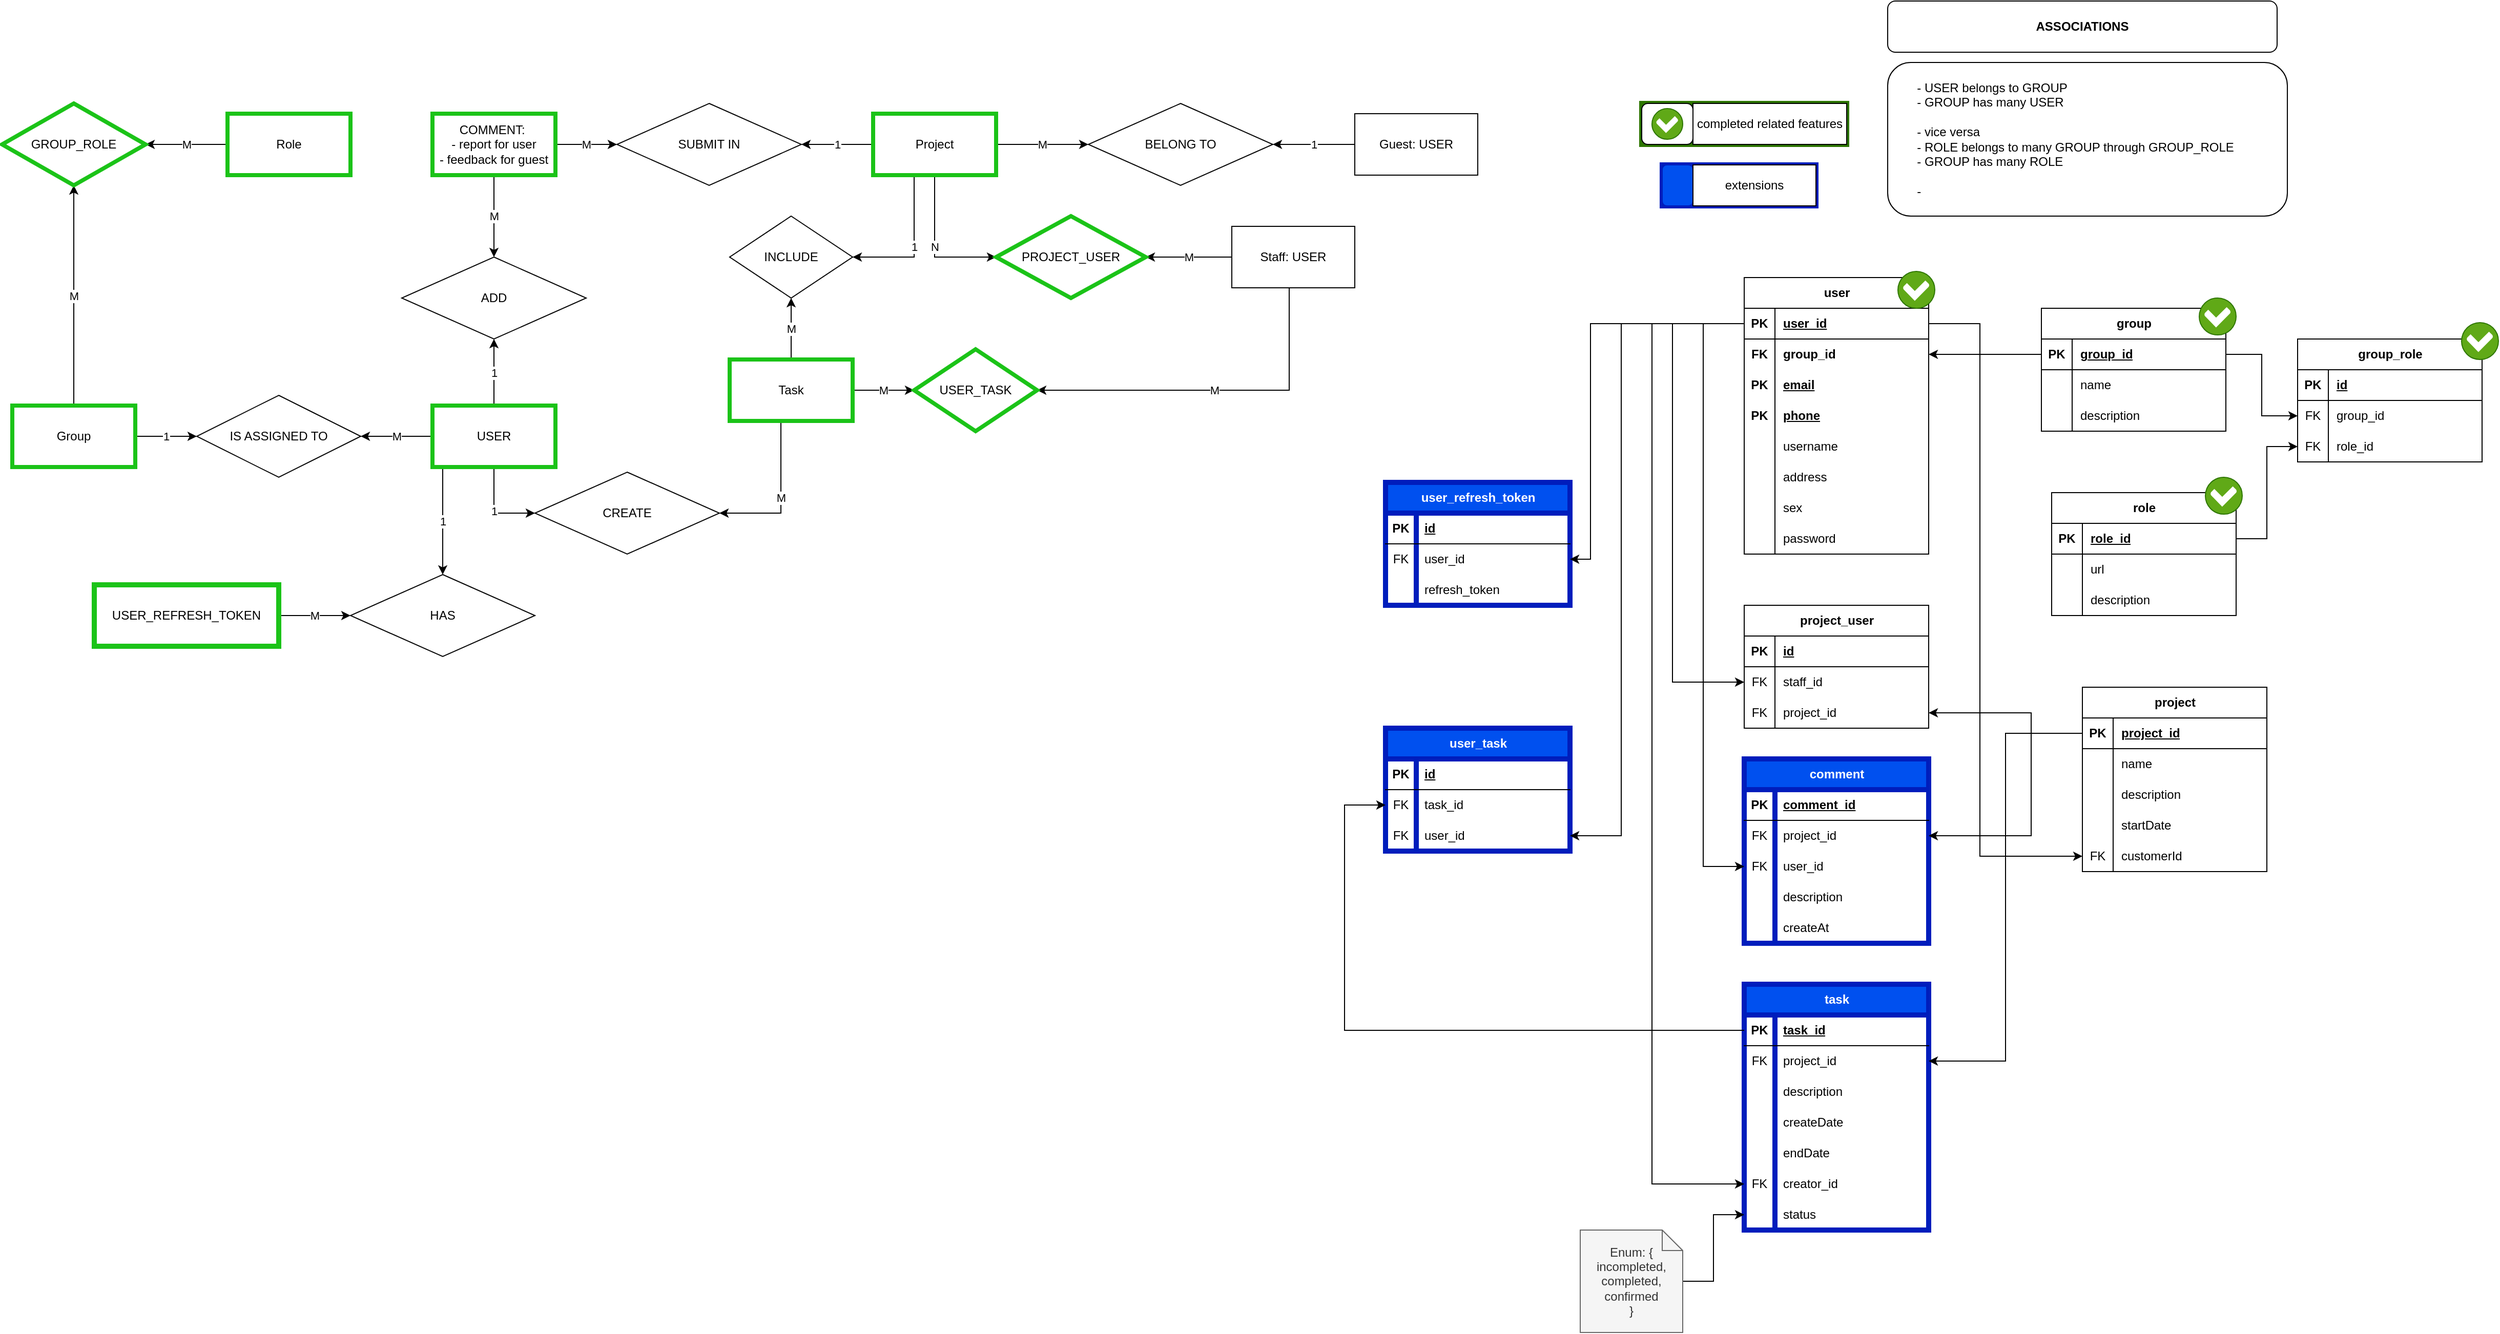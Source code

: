 <mxfile>
    <diagram name="DB Design" id="o-z-RSkSZKXLa6jni2hN">
        <mxGraphModel dx="1171" dy="311" grid="1" gridSize="10" guides="1" tooltips="1" connect="1" arrows="1" fold="1" page="1" pageScale="1" pageWidth="850" pageHeight="1100" math="0" shadow="0">
            <root>
                <mxCell id="0"/>
                <mxCell id="1" parent="0"/>
                <mxCell id="q6rVOc3wQ7dYiH_kfMjj-7" value="M" style="edgeStyle=orthogonalEdgeStyle;rounded=0;orthogonalLoop=1;jettySize=auto;html=1;" parent="1" source="q6rVOc3wQ7dYiH_kfMjj-1" target="q6rVOc3wQ7dYiH_kfMjj-5" edge="1">
                    <mxGeometry relative="1" as="geometry"/>
                </mxCell>
                <mxCell id="q6rVOc3wQ7dYiH_kfMjj-10" value="N" style="edgeStyle=orthogonalEdgeStyle;rounded=0;orthogonalLoop=1;jettySize=auto;html=1;" parent="1" source="q6rVOc3wQ7dYiH_kfMjj-1" target="q6rVOc3wQ7dYiH_kfMjj-8" edge="1">
                    <mxGeometry relative="1" as="geometry">
                        <Array as="points">
                            <mxPoint x="100" y="340"/>
                        </Array>
                    </mxGeometry>
                </mxCell>
                <mxCell id="q6rVOc3wQ7dYiH_kfMjj-142" value="1" style="edgeStyle=orthogonalEdgeStyle;rounded=0;orthogonalLoop=1;jettySize=auto;html=1;" parent="1" source="q6rVOc3wQ7dYiH_kfMjj-1" target="q6rVOc3wQ7dYiH_kfMjj-141" edge="1">
                    <mxGeometry relative="1" as="geometry">
                        <Array as="points">
                            <mxPoint y="230"/>
                            <mxPoint y="230"/>
                        </Array>
                    </mxGeometry>
                </mxCell>
                <mxCell id="q6rVOc3wQ7dYiH_kfMjj-166" value="1" style="edgeStyle=orthogonalEdgeStyle;rounded=0;orthogonalLoop=1;jettySize=auto;html=1;" parent="1" source="q6rVOc3wQ7dYiH_kfMjj-1" target="q6rVOc3wQ7dYiH_kfMjj-165" edge="1">
                    <mxGeometry relative="1" as="geometry">
                        <Array as="points">
                            <mxPoint x="80" y="340"/>
                            <mxPoint x="10" y="340"/>
                        </Array>
                    </mxGeometry>
                </mxCell>
                <mxCell id="q6rVOc3wQ7dYiH_kfMjj-1" value="Project" style="rounded=0;whiteSpace=wrap;html=1;gradientColor=default;fillColor=none;strokeColor=#1bc318;strokeWidth=4;" parent="1" vertex="1">
                    <mxGeometry x="40" y="200" width="120" height="60" as="geometry"/>
                </mxCell>
                <mxCell id="q6rVOc3wQ7dYiH_kfMjj-9" value="M" style="edgeStyle=orthogonalEdgeStyle;rounded=0;orthogonalLoop=1;jettySize=auto;html=1;" parent="1" source="q6rVOc3wQ7dYiH_kfMjj-2" target="q6rVOc3wQ7dYiH_kfMjj-8" edge="1">
                    <mxGeometry relative="1" as="geometry"/>
                </mxCell>
                <mxCell id="q6rVOc3wQ7dYiH_kfMjj-169" value="M" style="edgeStyle=orthogonalEdgeStyle;rounded=0;orthogonalLoop=1;jettySize=auto;html=1;" parent="1" source="q6rVOc3wQ7dYiH_kfMjj-2" target="q6rVOc3wQ7dYiH_kfMjj-168" edge="1">
                    <mxGeometry relative="1" as="geometry">
                        <Array as="points">
                            <mxPoint x="446" y="470"/>
                        </Array>
                    </mxGeometry>
                </mxCell>
                <mxCell id="q6rVOc3wQ7dYiH_kfMjj-2" value="Staff: USER" style="rounded=0;whiteSpace=wrap;html=1;" parent="1" vertex="1">
                    <mxGeometry x="390" y="310" width="120" height="60" as="geometry"/>
                </mxCell>
                <mxCell id="q6rVOc3wQ7dYiH_kfMjj-6" value="1" style="edgeStyle=orthogonalEdgeStyle;rounded=0;orthogonalLoop=1;jettySize=auto;html=1;" parent="1" source="q6rVOc3wQ7dYiH_kfMjj-3" target="q6rVOc3wQ7dYiH_kfMjj-5" edge="1">
                    <mxGeometry relative="1" as="geometry"/>
                </mxCell>
                <mxCell id="q6rVOc3wQ7dYiH_kfMjj-3" value="Guest: USER" style="rounded=0;whiteSpace=wrap;html=1;" parent="1" vertex="1">
                    <mxGeometry x="510" y="200" width="120" height="60" as="geometry"/>
                </mxCell>
                <mxCell id="q6rVOc3wQ7dYiH_kfMjj-143" value="M" style="edgeStyle=orthogonalEdgeStyle;rounded=0;orthogonalLoop=1;jettySize=auto;html=1;" parent="1" source="q6rVOc3wQ7dYiH_kfMjj-4" target="q6rVOc3wQ7dYiH_kfMjj-141" edge="1">
                    <mxGeometry relative="1" as="geometry"/>
                </mxCell>
                <mxCell id="q6rVOc3wQ7dYiH_kfMjj-173" value="M" style="edgeStyle=orthogonalEdgeStyle;rounded=0;orthogonalLoop=1;jettySize=auto;html=1;" parent="1" source="q6rVOc3wQ7dYiH_kfMjj-4" target="q6rVOc3wQ7dYiH_kfMjj-172" edge="1">
                    <mxGeometry relative="1" as="geometry"/>
                </mxCell>
                <mxCell id="q6rVOc3wQ7dYiH_kfMjj-4" value="COMMENT:&amp;nbsp;&lt;br&gt;- report for user&lt;br&gt;- feedback for guest" style="rounded=0;whiteSpace=wrap;html=1;gradientColor=default;fillColor=none;strokeColor=#1bc318;strokeWidth=4;" parent="1" vertex="1">
                    <mxGeometry x="-390" y="200" width="120" height="60" as="geometry"/>
                </mxCell>
                <mxCell id="q6rVOc3wQ7dYiH_kfMjj-5" value="BELONG TO" style="rhombus;whiteSpace=wrap;html=1;" parent="1" vertex="1">
                    <mxGeometry x="250" y="190" width="180" height="80" as="geometry"/>
                </mxCell>
                <mxCell id="q6rVOc3wQ7dYiH_kfMjj-8" value="PROJECT_USER" style="rhombus;whiteSpace=wrap;html=1;gradientColor=default;fillColor=none;strokeColor=#1bc318;strokeWidth=4;" parent="1" vertex="1">
                    <mxGeometry x="160" y="300" width="146" height="80" as="geometry"/>
                </mxCell>
                <mxCell id="q6rVOc3wQ7dYiH_kfMjj-16" value="user" style="shape=table;startSize=30;container=1;collapsible=1;childLayout=tableLayout;fixedRows=1;rowLines=0;fontStyle=1;align=center;resizeLast=1;html=1;" parent="1" vertex="1">
                    <mxGeometry x="890" y="360" width="180" height="270" as="geometry"/>
                </mxCell>
                <mxCell id="q6rVOc3wQ7dYiH_kfMjj-17" value="" style="shape=tableRow;horizontal=0;startSize=0;swimlaneHead=0;swimlaneBody=0;fillColor=none;collapsible=0;dropTarget=0;points=[[0,0.5],[1,0.5]];portConstraint=eastwest;top=0;left=0;right=0;bottom=1;" parent="q6rVOc3wQ7dYiH_kfMjj-16" vertex="1">
                    <mxGeometry y="30" width="180" height="30" as="geometry"/>
                </mxCell>
                <mxCell id="q6rVOc3wQ7dYiH_kfMjj-18" value="PK" style="shape=partialRectangle;connectable=0;fillColor=none;top=0;left=0;bottom=0;right=0;fontStyle=1;overflow=hidden;whiteSpace=wrap;html=1;" parent="q6rVOc3wQ7dYiH_kfMjj-17" vertex="1">
                    <mxGeometry width="30" height="30" as="geometry">
                        <mxRectangle width="30" height="30" as="alternateBounds"/>
                    </mxGeometry>
                </mxCell>
                <mxCell id="q6rVOc3wQ7dYiH_kfMjj-19" value="user_id" style="shape=partialRectangle;connectable=0;fillColor=none;top=0;left=0;bottom=0;right=0;align=left;spacingLeft=6;fontStyle=5;overflow=hidden;whiteSpace=wrap;html=1;" parent="q6rVOc3wQ7dYiH_kfMjj-17" vertex="1">
                    <mxGeometry x="30" width="150" height="30" as="geometry">
                        <mxRectangle width="150" height="30" as="alternateBounds"/>
                    </mxGeometry>
                </mxCell>
                <mxCell id="q6rVOc3wQ7dYiH_kfMjj-48" value="" style="shape=tableRow;horizontal=0;startSize=0;swimlaneHead=0;swimlaneBody=0;fillColor=none;collapsible=0;dropTarget=0;points=[[0,0.5],[1,0.5]];portConstraint=eastwest;top=0;left=0;right=0;bottom=0;" parent="q6rVOc3wQ7dYiH_kfMjj-16" vertex="1">
                    <mxGeometry y="60" width="180" height="30" as="geometry"/>
                </mxCell>
                <mxCell id="q6rVOc3wQ7dYiH_kfMjj-49" value="&lt;b&gt;FK&lt;/b&gt;" style="shape=partialRectangle;connectable=0;fillColor=none;top=0;left=0;bottom=0;right=0;editable=1;overflow=hidden;whiteSpace=wrap;html=1;" parent="q6rVOc3wQ7dYiH_kfMjj-48" vertex="1">
                    <mxGeometry width="30" height="30" as="geometry">
                        <mxRectangle width="30" height="30" as="alternateBounds"/>
                    </mxGeometry>
                </mxCell>
                <mxCell id="q6rVOc3wQ7dYiH_kfMjj-50" value="group_id" style="shape=partialRectangle;connectable=0;fillColor=none;top=0;left=0;bottom=0;right=0;align=left;spacingLeft=6;overflow=hidden;whiteSpace=wrap;html=1;fontStyle=1" parent="q6rVOc3wQ7dYiH_kfMjj-48" vertex="1">
                    <mxGeometry x="30" width="150" height="30" as="geometry">
                        <mxRectangle width="150" height="30" as="alternateBounds"/>
                    </mxGeometry>
                </mxCell>
                <mxCell id="q6rVOc3wQ7dYiH_kfMjj-42" value="" style="shape=tableRow;horizontal=0;startSize=0;swimlaneHead=0;swimlaneBody=0;fillColor=none;collapsible=0;dropTarget=0;points=[[0,0.5],[1,0.5]];portConstraint=eastwest;top=0;left=0;right=0;bottom=0;" parent="q6rVOc3wQ7dYiH_kfMjj-16" vertex="1">
                    <mxGeometry y="90" width="180" height="30" as="geometry"/>
                </mxCell>
                <mxCell id="q6rVOc3wQ7dYiH_kfMjj-43" value="&lt;b&gt;PK&lt;/b&gt;" style="shape=partialRectangle;connectable=0;fillColor=none;top=0;left=0;bottom=0;right=0;editable=1;overflow=hidden;whiteSpace=wrap;html=1;" parent="q6rVOc3wQ7dYiH_kfMjj-42" vertex="1">
                    <mxGeometry width="30" height="30" as="geometry">
                        <mxRectangle width="30" height="30" as="alternateBounds"/>
                    </mxGeometry>
                </mxCell>
                <mxCell id="q6rVOc3wQ7dYiH_kfMjj-44" value="email" style="shape=partialRectangle;connectable=0;fillColor=none;top=0;left=0;bottom=0;right=0;align=left;spacingLeft=6;overflow=hidden;whiteSpace=wrap;html=1;fontStyle=5" parent="q6rVOc3wQ7dYiH_kfMjj-42" vertex="1">
                    <mxGeometry x="30" width="150" height="30" as="geometry">
                        <mxRectangle width="150" height="30" as="alternateBounds"/>
                    </mxGeometry>
                </mxCell>
                <mxCell id="q6rVOc3wQ7dYiH_kfMjj-26" value="" style="shape=tableRow;horizontal=0;startSize=0;swimlaneHead=0;swimlaneBody=0;fillColor=none;collapsible=0;dropTarget=0;points=[[0,0.5],[1,0.5]];portConstraint=eastwest;top=0;left=0;right=0;bottom=0;" parent="q6rVOc3wQ7dYiH_kfMjj-16" vertex="1">
                    <mxGeometry y="120" width="180" height="30" as="geometry"/>
                </mxCell>
                <mxCell id="q6rVOc3wQ7dYiH_kfMjj-27" value="&lt;b&gt;PK&lt;/b&gt;" style="shape=partialRectangle;connectable=0;fillColor=none;top=0;left=0;bottom=0;right=0;editable=1;overflow=hidden;whiteSpace=wrap;html=1;" parent="q6rVOc3wQ7dYiH_kfMjj-26" vertex="1">
                    <mxGeometry width="30" height="30" as="geometry">
                        <mxRectangle width="30" height="30" as="alternateBounds"/>
                    </mxGeometry>
                </mxCell>
                <mxCell id="q6rVOc3wQ7dYiH_kfMjj-28" value="phone" style="shape=partialRectangle;connectable=0;fillColor=none;top=0;left=0;bottom=0;right=0;align=left;spacingLeft=6;overflow=hidden;whiteSpace=wrap;html=1;fontStyle=5" parent="q6rVOc3wQ7dYiH_kfMjj-26" vertex="1">
                    <mxGeometry x="30" width="150" height="30" as="geometry">
                        <mxRectangle width="150" height="30" as="alternateBounds"/>
                    </mxGeometry>
                </mxCell>
                <mxCell id="q6rVOc3wQ7dYiH_kfMjj-20" value="" style="shape=tableRow;horizontal=0;startSize=0;swimlaneHead=0;swimlaneBody=0;fillColor=none;collapsible=0;dropTarget=0;points=[[0,0.5],[1,0.5]];portConstraint=eastwest;top=0;left=0;right=0;bottom=0;" parent="q6rVOc3wQ7dYiH_kfMjj-16" vertex="1">
                    <mxGeometry y="150" width="180" height="30" as="geometry"/>
                </mxCell>
                <mxCell id="q6rVOc3wQ7dYiH_kfMjj-21" value="" style="shape=partialRectangle;connectable=0;fillColor=none;top=0;left=0;bottom=0;right=0;editable=1;overflow=hidden;whiteSpace=wrap;html=1;" parent="q6rVOc3wQ7dYiH_kfMjj-20" vertex="1">
                    <mxGeometry width="30" height="30" as="geometry">
                        <mxRectangle width="30" height="30" as="alternateBounds"/>
                    </mxGeometry>
                </mxCell>
                <mxCell id="q6rVOc3wQ7dYiH_kfMjj-22" value="username&lt;span style=&quot;white-space: pre;&quot;&gt;&#9;&lt;/span&gt;&lt;span style=&quot;white-space: pre;&quot;&gt;&#9;&lt;/span&gt;" style="shape=partialRectangle;connectable=0;fillColor=none;top=0;left=0;bottom=0;right=0;align=left;spacingLeft=6;overflow=hidden;whiteSpace=wrap;html=1;" parent="q6rVOc3wQ7dYiH_kfMjj-20" vertex="1">
                    <mxGeometry x="30" width="150" height="30" as="geometry">
                        <mxRectangle width="150" height="30" as="alternateBounds"/>
                    </mxGeometry>
                </mxCell>
                <mxCell id="q6rVOc3wQ7dYiH_kfMjj-23" value="" style="shape=tableRow;horizontal=0;startSize=0;swimlaneHead=0;swimlaneBody=0;fillColor=none;collapsible=0;dropTarget=0;points=[[0,0.5],[1,0.5]];portConstraint=eastwest;top=0;left=0;right=0;bottom=0;" parent="q6rVOc3wQ7dYiH_kfMjj-16" vertex="1">
                    <mxGeometry y="180" width="180" height="30" as="geometry"/>
                </mxCell>
                <mxCell id="q6rVOc3wQ7dYiH_kfMjj-24" value="" style="shape=partialRectangle;connectable=0;fillColor=none;top=0;left=0;bottom=0;right=0;editable=1;overflow=hidden;whiteSpace=wrap;html=1;" parent="q6rVOc3wQ7dYiH_kfMjj-23" vertex="1">
                    <mxGeometry width="30" height="30" as="geometry">
                        <mxRectangle width="30" height="30" as="alternateBounds"/>
                    </mxGeometry>
                </mxCell>
                <mxCell id="q6rVOc3wQ7dYiH_kfMjj-25" value="address" style="shape=partialRectangle;connectable=0;fillColor=none;top=0;left=0;bottom=0;right=0;align=left;spacingLeft=6;overflow=hidden;whiteSpace=wrap;html=1;" parent="q6rVOc3wQ7dYiH_kfMjj-23" vertex="1">
                    <mxGeometry x="30" width="150" height="30" as="geometry">
                        <mxRectangle width="150" height="30" as="alternateBounds"/>
                    </mxGeometry>
                </mxCell>
                <mxCell id="q6rVOc3wQ7dYiH_kfMjj-39" value="" style="shape=tableRow;horizontal=0;startSize=0;swimlaneHead=0;swimlaneBody=0;fillColor=none;collapsible=0;dropTarget=0;points=[[0,0.5],[1,0.5]];portConstraint=eastwest;top=0;left=0;right=0;bottom=0;" parent="q6rVOc3wQ7dYiH_kfMjj-16" vertex="1">
                    <mxGeometry y="210" width="180" height="30" as="geometry"/>
                </mxCell>
                <mxCell id="q6rVOc3wQ7dYiH_kfMjj-40" value="" style="shape=partialRectangle;connectable=0;fillColor=none;top=0;left=0;bottom=0;right=0;editable=1;overflow=hidden;whiteSpace=wrap;html=1;" parent="q6rVOc3wQ7dYiH_kfMjj-39" vertex="1">
                    <mxGeometry width="30" height="30" as="geometry">
                        <mxRectangle width="30" height="30" as="alternateBounds"/>
                    </mxGeometry>
                </mxCell>
                <mxCell id="q6rVOc3wQ7dYiH_kfMjj-41" value="sex" style="shape=partialRectangle;connectable=0;fillColor=none;top=0;left=0;bottom=0;right=0;align=left;spacingLeft=6;overflow=hidden;whiteSpace=wrap;html=1;" parent="q6rVOc3wQ7dYiH_kfMjj-39" vertex="1">
                    <mxGeometry x="30" width="150" height="30" as="geometry">
                        <mxRectangle width="150" height="30" as="alternateBounds"/>
                    </mxGeometry>
                </mxCell>
                <mxCell id="q6rVOc3wQ7dYiH_kfMjj-45" value="" style="shape=tableRow;horizontal=0;startSize=0;swimlaneHead=0;swimlaneBody=0;fillColor=none;collapsible=0;dropTarget=0;points=[[0,0.5],[1,0.5]];portConstraint=eastwest;top=0;left=0;right=0;bottom=0;" parent="q6rVOc3wQ7dYiH_kfMjj-16" vertex="1">
                    <mxGeometry y="240" width="180" height="30" as="geometry"/>
                </mxCell>
                <mxCell id="q6rVOc3wQ7dYiH_kfMjj-46" value="" style="shape=partialRectangle;connectable=0;fillColor=none;top=0;left=0;bottom=0;right=0;editable=1;overflow=hidden;whiteSpace=wrap;html=1;" parent="q6rVOc3wQ7dYiH_kfMjj-45" vertex="1">
                    <mxGeometry width="30" height="30" as="geometry">
                        <mxRectangle width="30" height="30" as="alternateBounds"/>
                    </mxGeometry>
                </mxCell>
                <mxCell id="q6rVOc3wQ7dYiH_kfMjj-47" value="password" style="shape=partialRectangle;connectable=0;fillColor=none;top=0;left=0;bottom=0;right=0;align=left;spacingLeft=6;overflow=hidden;whiteSpace=wrap;html=1;" parent="q6rVOc3wQ7dYiH_kfMjj-45" vertex="1">
                    <mxGeometry x="30" width="150" height="30" as="geometry">
                        <mxRectangle width="150" height="30" as="alternateBounds"/>
                    </mxGeometry>
                </mxCell>
                <mxCell id="q6rVOc3wQ7dYiH_kfMjj-34" value="M" style="edgeStyle=orthogonalEdgeStyle;rounded=0;orthogonalLoop=1;jettySize=auto;html=1;" parent="1" source="q6rVOc3wQ7dYiH_kfMjj-30" target="q6rVOc3wQ7dYiH_kfMjj-32" edge="1">
                    <mxGeometry relative="1" as="geometry"/>
                </mxCell>
                <mxCell id="q6rVOc3wQ7dYiH_kfMjj-30" value="Role" style="rounded=0;whiteSpace=wrap;html=1;gradientColor=default;fillColor=none;strokeColor=#1bc318;strokeWidth=4;" parent="1" vertex="1">
                    <mxGeometry x="-590" y="200" width="120" height="60" as="geometry"/>
                </mxCell>
                <mxCell id="q6rVOc3wQ7dYiH_kfMjj-33" value="M" style="edgeStyle=orthogonalEdgeStyle;rounded=0;orthogonalLoop=1;jettySize=auto;html=1;" parent="1" source="q6rVOc3wQ7dYiH_kfMjj-31" target="q6rVOc3wQ7dYiH_kfMjj-32" edge="1">
                    <mxGeometry relative="1" as="geometry"/>
                </mxCell>
                <mxCell id="q6rVOc3wQ7dYiH_kfMjj-38" value="1" style="edgeStyle=orthogonalEdgeStyle;rounded=0;orthogonalLoop=1;jettySize=auto;html=1;" parent="1" source="q6rVOc3wQ7dYiH_kfMjj-31" target="q6rVOc3wQ7dYiH_kfMjj-36" edge="1">
                    <mxGeometry relative="1" as="geometry"/>
                </mxCell>
                <mxCell id="q6rVOc3wQ7dYiH_kfMjj-31" value="Group" style="rounded=0;whiteSpace=wrap;html=1;gradientColor=default;fillColor=none;strokeColor=#1bc318;strokeWidth=4;" parent="1" vertex="1">
                    <mxGeometry x="-800" y="485" width="120" height="60" as="geometry"/>
                </mxCell>
                <mxCell id="q6rVOc3wQ7dYiH_kfMjj-32" value="GROUP_ROLE" style="rhombus;whiteSpace=wrap;html=1;gradientColor=default;fillColor=none;strokeColor=#1bc318;strokeWidth=4;" parent="1" vertex="1">
                    <mxGeometry x="-810" y="190" width="140" height="80" as="geometry"/>
                </mxCell>
                <mxCell id="q6rVOc3wQ7dYiH_kfMjj-36" value="IS ASSIGNED TO" style="rhombus;whiteSpace=wrap;html=1;" parent="1" vertex="1">
                    <mxGeometry x="-620" y="475" width="160" height="80" as="geometry"/>
                </mxCell>
                <mxCell id="q6rVOc3wQ7dYiH_kfMjj-51" value="role" style="shape=table;startSize=30;container=1;collapsible=1;childLayout=tableLayout;fixedRows=1;rowLines=0;fontStyle=1;align=center;resizeLast=1;html=1;" parent="1" vertex="1">
                    <mxGeometry x="1190" y="570" width="180" height="120" as="geometry"/>
                </mxCell>
                <mxCell id="q6rVOc3wQ7dYiH_kfMjj-52" value="" style="shape=tableRow;horizontal=0;startSize=0;swimlaneHead=0;swimlaneBody=0;fillColor=none;collapsible=0;dropTarget=0;points=[[0,0.5],[1,0.5]];portConstraint=eastwest;top=0;left=0;right=0;bottom=1;" parent="q6rVOc3wQ7dYiH_kfMjj-51" vertex="1">
                    <mxGeometry y="30" width="180" height="30" as="geometry"/>
                </mxCell>
                <mxCell id="q6rVOc3wQ7dYiH_kfMjj-53" value="PK" style="shape=partialRectangle;connectable=0;fillColor=none;top=0;left=0;bottom=0;right=0;fontStyle=1;overflow=hidden;whiteSpace=wrap;html=1;" parent="q6rVOc3wQ7dYiH_kfMjj-52" vertex="1">
                    <mxGeometry width="30" height="30" as="geometry">
                        <mxRectangle width="30" height="30" as="alternateBounds"/>
                    </mxGeometry>
                </mxCell>
                <mxCell id="q6rVOc3wQ7dYiH_kfMjj-54" value="role_id" style="shape=partialRectangle;connectable=0;fillColor=none;top=0;left=0;bottom=0;right=0;align=left;spacingLeft=6;fontStyle=5;overflow=hidden;whiteSpace=wrap;html=1;" parent="q6rVOc3wQ7dYiH_kfMjj-52" vertex="1">
                    <mxGeometry x="30" width="150" height="30" as="geometry">
                        <mxRectangle width="150" height="30" as="alternateBounds"/>
                    </mxGeometry>
                </mxCell>
                <mxCell id="q6rVOc3wQ7dYiH_kfMjj-55" value="" style="shape=tableRow;horizontal=0;startSize=0;swimlaneHead=0;swimlaneBody=0;fillColor=none;collapsible=0;dropTarget=0;points=[[0,0.5],[1,0.5]];portConstraint=eastwest;top=0;left=0;right=0;bottom=0;" parent="q6rVOc3wQ7dYiH_kfMjj-51" vertex="1">
                    <mxGeometry y="60" width="180" height="30" as="geometry"/>
                </mxCell>
                <mxCell id="q6rVOc3wQ7dYiH_kfMjj-56" value="" style="shape=partialRectangle;connectable=0;fillColor=none;top=0;left=0;bottom=0;right=0;editable=1;overflow=hidden;whiteSpace=wrap;html=1;" parent="q6rVOc3wQ7dYiH_kfMjj-55" vertex="1">
                    <mxGeometry width="30" height="30" as="geometry">
                        <mxRectangle width="30" height="30" as="alternateBounds"/>
                    </mxGeometry>
                </mxCell>
                <mxCell id="q6rVOc3wQ7dYiH_kfMjj-57" value="url" style="shape=partialRectangle;connectable=0;fillColor=none;top=0;left=0;bottom=0;right=0;align=left;spacingLeft=6;overflow=hidden;whiteSpace=wrap;html=1;" parent="q6rVOc3wQ7dYiH_kfMjj-55" vertex="1">
                    <mxGeometry x="30" width="150" height="30" as="geometry">
                        <mxRectangle width="150" height="30" as="alternateBounds"/>
                    </mxGeometry>
                </mxCell>
                <mxCell id="q6rVOc3wQ7dYiH_kfMjj-58" value="" style="shape=tableRow;horizontal=0;startSize=0;swimlaneHead=0;swimlaneBody=0;fillColor=none;collapsible=0;dropTarget=0;points=[[0,0.5],[1,0.5]];portConstraint=eastwest;top=0;left=0;right=0;bottom=0;" parent="q6rVOc3wQ7dYiH_kfMjj-51" vertex="1">
                    <mxGeometry y="90" width="180" height="30" as="geometry"/>
                </mxCell>
                <mxCell id="q6rVOc3wQ7dYiH_kfMjj-59" value="" style="shape=partialRectangle;connectable=0;fillColor=none;top=0;left=0;bottom=0;right=0;editable=1;overflow=hidden;whiteSpace=wrap;html=1;" parent="q6rVOc3wQ7dYiH_kfMjj-58" vertex="1">
                    <mxGeometry width="30" height="30" as="geometry">
                        <mxRectangle width="30" height="30" as="alternateBounds"/>
                    </mxGeometry>
                </mxCell>
                <mxCell id="q6rVOc3wQ7dYiH_kfMjj-60" value="description" style="shape=partialRectangle;connectable=0;fillColor=none;top=0;left=0;bottom=0;right=0;align=left;spacingLeft=6;overflow=hidden;whiteSpace=wrap;html=1;" parent="q6rVOc3wQ7dYiH_kfMjj-58" vertex="1">
                    <mxGeometry x="30" width="150" height="30" as="geometry">
                        <mxRectangle width="150" height="30" as="alternateBounds"/>
                    </mxGeometry>
                </mxCell>
                <mxCell id="q6rVOc3wQ7dYiH_kfMjj-64" value="group" style="shape=table;startSize=30;container=1;collapsible=1;childLayout=tableLayout;fixedRows=1;rowLines=0;fontStyle=1;align=center;resizeLast=1;html=1;" parent="1" vertex="1">
                    <mxGeometry x="1180" y="390" width="180" height="120" as="geometry"/>
                </mxCell>
                <mxCell id="q6rVOc3wQ7dYiH_kfMjj-65" value="" style="shape=tableRow;horizontal=0;startSize=0;swimlaneHead=0;swimlaneBody=0;fillColor=none;collapsible=0;dropTarget=0;points=[[0,0.5],[1,0.5]];portConstraint=eastwest;top=0;left=0;right=0;bottom=1;" parent="q6rVOc3wQ7dYiH_kfMjj-64" vertex="1">
                    <mxGeometry y="30" width="180" height="30" as="geometry"/>
                </mxCell>
                <mxCell id="q6rVOc3wQ7dYiH_kfMjj-66" value="PK" style="shape=partialRectangle;connectable=0;fillColor=none;top=0;left=0;bottom=0;right=0;fontStyle=1;overflow=hidden;whiteSpace=wrap;html=1;" parent="q6rVOc3wQ7dYiH_kfMjj-65" vertex="1">
                    <mxGeometry width="30" height="30" as="geometry">
                        <mxRectangle width="30" height="30" as="alternateBounds"/>
                    </mxGeometry>
                </mxCell>
                <mxCell id="q6rVOc3wQ7dYiH_kfMjj-67" value="group_id" style="shape=partialRectangle;connectable=0;fillColor=none;top=0;left=0;bottom=0;right=0;align=left;spacingLeft=6;fontStyle=5;overflow=hidden;whiteSpace=wrap;html=1;" parent="q6rVOc3wQ7dYiH_kfMjj-65" vertex="1">
                    <mxGeometry x="30" width="150" height="30" as="geometry">
                        <mxRectangle width="150" height="30" as="alternateBounds"/>
                    </mxGeometry>
                </mxCell>
                <mxCell id="q6rVOc3wQ7dYiH_kfMjj-68" value="" style="shape=tableRow;horizontal=0;startSize=0;swimlaneHead=0;swimlaneBody=0;fillColor=none;collapsible=0;dropTarget=0;points=[[0,0.5],[1,0.5]];portConstraint=eastwest;top=0;left=0;right=0;bottom=0;" parent="q6rVOc3wQ7dYiH_kfMjj-64" vertex="1">
                    <mxGeometry y="60" width="180" height="30" as="geometry"/>
                </mxCell>
                <mxCell id="q6rVOc3wQ7dYiH_kfMjj-69" value="" style="shape=partialRectangle;connectable=0;fillColor=none;top=0;left=0;bottom=0;right=0;editable=1;overflow=hidden;whiteSpace=wrap;html=1;" parent="q6rVOc3wQ7dYiH_kfMjj-68" vertex="1">
                    <mxGeometry width="30" height="30" as="geometry">
                        <mxRectangle width="30" height="30" as="alternateBounds"/>
                    </mxGeometry>
                </mxCell>
                <mxCell id="q6rVOc3wQ7dYiH_kfMjj-70" value="name" style="shape=partialRectangle;connectable=0;fillColor=none;top=0;left=0;bottom=0;right=0;align=left;spacingLeft=6;overflow=hidden;whiteSpace=wrap;html=1;" parent="q6rVOc3wQ7dYiH_kfMjj-68" vertex="1">
                    <mxGeometry x="30" width="150" height="30" as="geometry">
                        <mxRectangle width="150" height="30" as="alternateBounds"/>
                    </mxGeometry>
                </mxCell>
                <mxCell id="q6rVOc3wQ7dYiH_kfMjj-71" value="" style="shape=tableRow;horizontal=0;startSize=0;swimlaneHead=0;swimlaneBody=0;fillColor=none;collapsible=0;dropTarget=0;points=[[0,0.5],[1,0.5]];portConstraint=eastwest;top=0;left=0;right=0;bottom=0;" parent="q6rVOc3wQ7dYiH_kfMjj-64" vertex="1">
                    <mxGeometry y="90" width="180" height="30" as="geometry"/>
                </mxCell>
                <mxCell id="q6rVOc3wQ7dYiH_kfMjj-72" value="" style="shape=partialRectangle;connectable=0;fillColor=none;top=0;left=0;bottom=0;right=0;editable=1;overflow=hidden;whiteSpace=wrap;html=1;" parent="q6rVOc3wQ7dYiH_kfMjj-71" vertex="1">
                    <mxGeometry width="30" height="30" as="geometry">
                        <mxRectangle width="30" height="30" as="alternateBounds"/>
                    </mxGeometry>
                </mxCell>
                <mxCell id="q6rVOc3wQ7dYiH_kfMjj-73" value="description" style="shape=partialRectangle;connectable=0;fillColor=none;top=0;left=0;bottom=0;right=0;align=left;spacingLeft=6;overflow=hidden;whiteSpace=wrap;html=1;" parent="q6rVOc3wQ7dYiH_kfMjj-71" vertex="1">
                    <mxGeometry x="30" width="150" height="30" as="geometry">
                        <mxRectangle width="150" height="30" as="alternateBounds"/>
                    </mxGeometry>
                </mxCell>
                <mxCell id="q6rVOc3wQ7dYiH_kfMjj-93" value="group_role" style="shape=table;startSize=30;container=1;collapsible=1;childLayout=tableLayout;fixedRows=1;rowLines=0;fontStyle=1;align=center;resizeLast=1;html=1;" parent="1" vertex="1">
                    <mxGeometry x="1430" y="420" width="180" height="120" as="geometry"/>
                </mxCell>
                <mxCell id="q6rVOc3wQ7dYiH_kfMjj-94" value="" style="shape=tableRow;horizontal=0;startSize=0;swimlaneHead=0;swimlaneBody=0;fillColor=none;collapsible=0;dropTarget=0;points=[[0,0.5],[1,0.5]];portConstraint=eastwest;top=0;left=0;right=0;bottom=1;" parent="q6rVOc3wQ7dYiH_kfMjj-93" vertex="1">
                    <mxGeometry y="30" width="180" height="30" as="geometry"/>
                </mxCell>
                <mxCell id="q6rVOc3wQ7dYiH_kfMjj-95" value="PK" style="shape=partialRectangle;connectable=0;fillColor=none;top=0;left=0;bottom=0;right=0;fontStyle=1;overflow=hidden;whiteSpace=wrap;html=1;" parent="q6rVOc3wQ7dYiH_kfMjj-94" vertex="1">
                    <mxGeometry width="30" height="30" as="geometry">
                        <mxRectangle width="30" height="30" as="alternateBounds"/>
                    </mxGeometry>
                </mxCell>
                <mxCell id="q6rVOc3wQ7dYiH_kfMjj-96" value="id" style="shape=partialRectangle;connectable=0;fillColor=none;top=0;left=0;bottom=0;right=0;align=left;spacingLeft=6;fontStyle=5;overflow=hidden;whiteSpace=wrap;html=1;" parent="q6rVOc3wQ7dYiH_kfMjj-94" vertex="1">
                    <mxGeometry x="30" width="150" height="30" as="geometry">
                        <mxRectangle width="150" height="30" as="alternateBounds"/>
                    </mxGeometry>
                </mxCell>
                <mxCell id="q6rVOc3wQ7dYiH_kfMjj-97" value="" style="shape=tableRow;horizontal=0;startSize=0;swimlaneHead=0;swimlaneBody=0;fillColor=none;collapsible=0;dropTarget=0;points=[[0,0.5],[1,0.5]];portConstraint=eastwest;top=0;left=0;right=0;bottom=0;" parent="q6rVOc3wQ7dYiH_kfMjj-93" vertex="1">
                    <mxGeometry y="60" width="180" height="30" as="geometry"/>
                </mxCell>
                <mxCell id="q6rVOc3wQ7dYiH_kfMjj-98" value="FK" style="shape=partialRectangle;connectable=0;fillColor=none;top=0;left=0;bottom=0;right=0;editable=1;overflow=hidden;whiteSpace=wrap;html=1;" parent="q6rVOc3wQ7dYiH_kfMjj-97" vertex="1">
                    <mxGeometry width="30" height="30" as="geometry">
                        <mxRectangle width="30" height="30" as="alternateBounds"/>
                    </mxGeometry>
                </mxCell>
                <mxCell id="q6rVOc3wQ7dYiH_kfMjj-99" value="group_id" style="shape=partialRectangle;connectable=0;fillColor=none;top=0;left=0;bottom=0;right=0;align=left;spacingLeft=6;overflow=hidden;whiteSpace=wrap;html=1;" parent="q6rVOc3wQ7dYiH_kfMjj-97" vertex="1">
                    <mxGeometry x="30" width="150" height="30" as="geometry">
                        <mxRectangle width="150" height="30" as="alternateBounds"/>
                    </mxGeometry>
                </mxCell>
                <mxCell id="q6rVOc3wQ7dYiH_kfMjj-100" value="" style="shape=tableRow;horizontal=0;startSize=0;swimlaneHead=0;swimlaneBody=0;fillColor=none;collapsible=0;dropTarget=0;points=[[0,0.5],[1,0.5]];portConstraint=eastwest;top=0;left=0;right=0;bottom=0;" parent="q6rVOc3wQ7dYiH_kfMjj-93" vertex="1">
                    <mxGeometry y="90" width="180" height="30" as="geometry"/>
                </mxCell>
                <mxCell id="q6rVOc3wQ7dYiH_kfMjj-101" value="FK" style="shape=partialRectangle;connectable=0;fillColor=none;top=0;left=0;bottom=0;right=0;editable=1;overflow=hidden;whiteSpace=wrap;html=1;" parent="q6rVOc3wQ7dYiH_kfMjj-100" vertex="1">
                    <mxGeometry width="30" height="30" as="geometry">
                        <mxRectangle width="30" height="30" as="alternateBounds"/>
                    </mxGeometry>
                </mxCell>
                <mxCell id="q6rVOc3wQ7dYiH_kfMjj-102" value="role_id" style="shape=partialRectangle;connectable=0;fillColor=none;top=0;left=0;bottom=0;right=0;align=left;spacingLeft=6;overflow=hidden;whiteSpace=wrap;html=1;" parent="q6rVOc3wQ7dYiH_kfMjj-100" vertex="1">
                    <mxGeometry x="30" width="150" height="30" as="geometry">
                        <mxRectangle width="150" height="30" as="alternateBounds"/>
                    </mxGeometry>
                </mxCell>
                <mxCell id="q6rVOc3wQ7dYiH_kfMjj-106" style="edgeStyle=orthogonalEdgeStyle;rounded=0;orthogonalLoop=1;jettySize=auto;html=1;" parent="1" source="q6rVOc3wQ7dYiH_kfMjj-65" target="q6rVOc3wQ7dYiH_kfMjj-97" edge="1">
                    <mxGeometry relative="1" as="geometry"/>
                </mxCell>
                <mxCell id="q6rVOc3wQ7dYiH_kfMjj-107" style="edgeStyle=orthogonalEdgeStyle;rounded=0;orthogonalLoop=1;jettySize=auto;html=1;" parent="1" source="q6rVOc3wQ7dYiH_kfMjj-52" target="q6rVOc3wQ7dYiH_kfMjj-100" edge="1">
                    <mxGeometry relative="1" as="geometry"/>
                </mxCell>
                <mxCell id="q6rVOc3wQ7dYiH_kfMjj-108" style="edgeStyle=orthogonalEdgeStyle;rounded=0;orthogonalLoop=1;jettySize=auto;html=1;" parent="1" source="q6rVOc3wQ7dYiH_kfMjj-65" target="q6rVOc3wQ7dYiH_kfMjj-48" edge="1">
                    <mxGeometry relative="1" as="geometry">
                        <Array as="points">
                            <mxPoint x="1210" y="435"/>
                            <mxPoint x="1210" y="435"/>
                        </Array>
                    </mxGeometry>
                </mxCell>
                <mxCell id="q6rVOc3wQ7dYiH_kfMjj-109" value="project" style="shape=table;startSize=30;container=1;collapsible=1;childLayout=tableLayout;fixedRows=1;rowLines=0;fontStyle=1;align=center;resizeLast=1;html=1;" parent="1" vertex="1">
                    <mxGeometry x="1220" y="760" width="180" height="180" as="geometry"/>
                </mxCell>
                <mxCell id="q6rVOc3wQ7dYiH_kfMjj-110" value="" style="shape=tableRow;horizontal=0;startSize=0;swimlaneHead=0;swimlaneBody=0;fillColor=none;collapsible=0;dropTarget=0;points=[[0,0.5],[1,0.5]];portConstraint=eastwest;top=0;left=0;right=0;bottom=1;" parent="q6rVOc3wQ7dYiH_kfMjj-109" vertex="1">
                    <mxGeometry y="30" width="180" height="30" as="geometry"/>
                </mxCell>
                <mxCell id="q6rVOc3wQ7dYiH_kfMjj-111" value="PK" style="shape=partialRectangle;connectable=0;fillColor=none;top=0;left=0;bottom=0;right=0;fontStyle=1;overflow=hidden;whiteSpace=wrap;html=1;" parent="q6rVOc3wQ7dYiH_kfMjj-110" vertex="1">
                    <mxGeometry width="30" height="30" as="geometry">
                        <mxRectangle width="30" height="30" as="alternateBounds"/>
                    </mxGeometry>
                </mxCell>
                <mxCell id="q6rVOc3wQ7dYiH_kfMjj-112" value="project_id" style="shape=partialRectangle;connectable=0;fillColor=none;top=0;left=0;bottom=0;right=0;align=left;spacingLeft=6;fontStyle=5;overflow=hidden;whiteSpace=wrap;html=1;" parent="q6rVOc3wQ7dYiH_kfMjj-110" vertex="1">
                    <mxGeometry x="30" width="150" height="30" as="geometry">
                        <mxRectangle width="150" height="30" as="alternateBounds"/>
                    </mxGeometry>
                </mxCell>
                <mxCell id="q6rVOc3wQ7dYiH_kfMjj-113" value="" style="shape=tableRow;horizontal=0;startSize=0;swimlaneHead=0;swimlaneBody=0;fillColor=none;collapsible=0;dropTarget=0;points=[[0,0.5],[1,0.5]];portConstraint=eastwest;top=0;left=0;right=0;bottom=0;" parent="q6rVOc3wQ7dYiH_kfMjj-109" vertex="1">
                    <mxGeometry y="60" width="180" height="30" as="geometry"/>
                </mxCell>
                <mxCell id="q6rVOc3wQ7dYiH_kfMjj-114" value="" style="shape=partialRectangle;connectable=0;fillColor=none;top=0;left=0;bottom=0;right=0;editable=1;overflow=hidden;whiteSpace=wrap;html=1;" parent="q6rVOc3wQ7dYiH_kfMjj-113" vertex="1">
                    <mxGeometry width="30" height="30" as="geometry">
                        <mxRectangle width="30" height="30" as="alternateBounds"/>
                    </mxGeometry>
                </mxCell>
                <mxCell id="q6rVOc3wQ7dYiH_kfMjj-115" value="name" style="shape=partialRectangle;connectable=0;fillColor=none;top=0;left=0;bottom=0;right=0;align=left;spacingLeft=6;overflow=hidden;whiteSpace=wrap;html=1;" parent="q6rVOc3wQ7dYiH_kfMjj-113" vertex="1">
                    <mxGeometry x="30" width="150" height="30" as="geometry">
                        <mxRectangle width="150" height="30" as="alternateBounds"/>
                    </mxGeometry>
                </mxCell>
                <mxCell id="q6rVOc3wQ7dYiH_kfMjj-116" value="" style="shape=tableRow;horizontal=0;startSize=0;swimlaneHead=0;swimlaneBody=0;fillColor=none;collapsible=0;dropTarget=0;points=[[0,0.5],[1,0.5]];portConstraint=eastwest;top=0;left=0;right=0;bottom=0;" parent="q6rVOc3wQ7dYiH_kfMjj-109" vertex="1">
                    <mxGeometry y="90" width="180" height="30" as="geometry"/>
                </mxCell>
                <mxCell id="q6rVOc3wQ7dYiH_kfMjj-117" value="" style="shape=partialRectangle;connectable=0;fillColor=none;top=0;left=0;bottom=0;right=0;editable=1;overflow=hidden;whiteSpace=wrap;html=1;" parent="q6rVOc3wQ7dYiH_kfMjj-116" vertex="1">
                    <mxGeometry width="30" height="30" as="geometry">
                        <mxRectangle width="30" height="30" as="alternateBounds"/>
                    </mxGeometry>
                </mxCell>
                <mxCell id="q6rVOc3wQ7dYiH_kfMjj-118" value="description" style="shape=partialRectangle;connectable=0;fillColor=none;top=0;left=0;bottom=0;right=0;align=left;spacingLeft=6;overflow=hidden;whiteSpace=wrap;html=1;" parent="q6rVOc3wQ7dYiH_kfMjj-116" vertex="1">
                    <mxGeometry x="30" width="150" height="30" as="geometry">
                        <mxRectangle width="150" height="30" as="alternateBounds"/>
                    </mxGeometry>
                </mxCell>
                <mxCell id="q6rVOc3wQ7dYiH_kfMjj-119" value="" style="shape=tableRow;horizontal=0;startSize=0;swimlaneHead=0;swimlaneBody=0;fillColor=none;collapsible=0;dropTarget=0;points=[[0,0.5],[1,0.5]];portConstraint=eastwest;top=0;left=0;right=0;bottom=0;" parent="q6rVOc3wQ7dYiH_kfMjj-109" vertex="1">
                    <mxGeometry y="120" width="180" height="30" as="geometry"/>
                </mxCell>
                <mxCell id="q6rVOc3wQ7dYiH_kfMjj-120" value="" style="shape=partialRectangle;connectable=0;fillColor=none;top=0;left=0;bottom=0;right=0;editable=1;overflow=hidden;whiteSpace=wrap;html=1;" parent="q6rVOc3wQ7dYiH_kfMjj-119" vertex="1">
                    <mxGeometry width="30" height="30" as="geometry">
                        <mxRectangle width="30" height="30" as="alternateBounds"/>
                    </mxGeometry>
                </mxCell>
                <mxCell id="q6rVOc3wQ7dYiH_kfMjj-121" value="startDate" style="shape=partialRectangle;connectable=0;fillColor=none;top=0;left=0;bottom=0;right=0;align=left;spacingLeft=6;overflow=hidden;whiteSpace=wrap;html=1;" parent="q6rVOc3wQ7dYiH_kfMjj-119" vertex="1">
                    <mxGeometry x="30" width="150" height="30" as="geometry">
                        <mxRectangle width="150" height="30" as="alternateBounds"/>
                    </mxGeometry>
                </mxCell>
                <mxCell id="q6rVOc3wQ7dYiH_kfMjj-122" value="" style="shape=tableRow;horizontal=0;startSize=0;swimlaneHead=0;swimlaneBody=0;fillColor=none;collapsible=0;dropTarget=0;points=[[0,0.5],[1,0.5]];portConstraint=eastwest;top=0;left=0;right=0;bottom=0;" parent="q6rVOc3wQ7dYiH_kfMjj-109" vertex="1">
                    <mxGeometry y="150" width="180" height="30" as="geometry"/>
                </mxCell>
                <mxCell id="q6rVOc3wQ7dYiH_kfMjj-123" value="FK" style="shape=partialRectangle;connectable=0;fillColor=none;top=0;left=0;bottom=0;right=0;editable=1;overflow=hidden;whiteSpace=wrap;html=1;" parent="q6rVOc3wQ7dYiH_kfMjj-122" vertex="1">
                    <mxGeometry width="30" height="30" as="geometry">
                        <mxRectangle width="30" height="30" as="alternateBounds"/>
                    </mxGeometry>
                </mxCell>
                <mxCell id="q6rVOc3wQ7dYiH_kfMjj-124" value="customerId" style="shape=partialRectangle;connectable=0;fillColor=none;top=0;left=0;bottom=0;right=0;align=left;spacingLeft=6;overflow=hidden;whiteSpace=wrap;html=1;" parent="q6rVOc3wQ7dYiH_kfMjj-122" vertex="1">
                    <mxGeometry x="30" width="150" height="30" as="geometry">
                        <mxRectangle width="150" height="30" as="alternateBounds"/>
                    </mxGeometry>
                </mxCell>
                <mxCell id="q6rVOc3wQ7dYiH_kfMjj-125" value="project_user" style="shape=table;startSize=30;container=1;collapsible=1;childLayout=tableLayout;fixedRows=1;rowLines=0;fontStyle=1;align=center;resizeLast=1;html=1;" parent="1" vertex="1">
                    <mxGeometry x="890" y="680" width="180" height="120" as="geometry"/>
                </mxCell>
                <mxCell id="q6rVOc3wQ7dYiH_kfMjj-126" value="" style="shape=tableRow;horizontal=0;startSize=0;swimlaneHead=0;swimlaneBody=0;fillColor=none;collapsible=0;dropTarget=0;points=[[0,0.5],[1,0.5]];portConstraint=eastwest;top=0;left=0;right=0;bottom=1;" parent="q6rVOc3wQ7dYiH_kfMjj-125" vertex="1">
                    <mxGeometry y="30" width="180" height="30" as="geometry"/>
                </mxCell>
                <mxCell id="q6rVOc3wQ7dYiH_kfMjj-127" value="PK" style="shape=partialRectangle;connectable=0;fillColor=none;top=0;left=0;bottom=0;right=0;fontStyle=1;overflow=hidden;whiteSpace=wrap;html=1;" parent="q6rVOc3wQ7dYiH_kfMjj-126" vertex="1">
                    <mxGeometry width="30" height="30" as="geometry">
                        <mxRectangle width="30" height="30" as="alternateBounds"/>
                    </mxGeometry>
                </mxCell>
                <mxCell id="q6rVOc3wQ7dYiH_kfMjj-128" value="id" style="shape=partialRectangle;connectable=0;fillColor=none;top=0;left=0;bottom=0;right=0;align=left;spacingLeft=6;fontStyle=5;overflow=hidden;whiteSpace=wrap;html=1;" parent="q6rVOc3wQ7dYiH_kfMjj-126" vertex="1">
                    <mxGeometry x="30" width="150" height="30" as="geometry">
                        <mxRectangle width="150" height="30" as="alternateBounds"/>
                    </mxGeometry>
                </mxCell>
                <mxCell id="q6rVOc3wQ7dYiH_kfMjj-129" value="" style="shape=tableRow;horizontal=0;startSize=0;swimlaneHead=0;swimlaneBody=0;fillColor=none;collapsible=0;dropTarget=0;points=[[0,0.5],[1,0.5]];portConstraint=eastwest;top=0;left=0;right=0;bottom=0;" parent="q6rVOc3wQ7dYiH_kfMjj-125" vertex="1">
                    <mxGeometry y="60" width="180" height="30" as="geometry"/>
                </mxCell>
                <mxCell id="q6rVOc3wQ7dYiH_kfMjj-130" value="FK" style="shape=partialRectangle;connectable=0;fillColor=none;top=0;left=0;bottom=0;right=0;editable=1;overflow=hidden;whiteSpace=wrap;html=1;" parent="q6rVOc3wQ7dYiH_kfMjj-129" vertex="1">
                    <mxGeometry width="30" height="30" as="geometry">
                        <mxRectangle width="30" height="30" as="alternateBounds"/>
                    </mxGeometry>
                </mxCell>
                <mxCell id="q6rVOc3wQ7dYiH_kfMjj-131" value="staff_id" style="shape=partialRectangle;connectable=0;fillColor=none;top=0;left=0;bottom=0;right=0;align=left;spacingLeft=6;overflow=hidden;whiteSpace=wrap;html=1;" parent="q6rVOc3wQ7dYiH_kfMjj-129" vertex="1">
                    <mxGeometry x="30" width="150" height="30" as="geometry">
                        <mxRectangle width="150" height="30" as="alternateBounds"/>
                    </mxGeometry>
                </mxCell>
                <mxCell id="q6rVOc3wQ7dYiH_kfMjj-132" value="" style="shape=tableRow;horizontal=0;startSize=0;swimlaneHead=0;swimlaneBody=0;fillColor=none;collapsible=0;dropTarget=0;points=[[0,0.5],[1,0.5]];portConstraint=eastwest;top=0;left=0;right=0;bottom=0;" parent="q6rVOc3wQ7dYiH_kfMjj-125" vertex="1">
                    <mxGeometry y="90" width="180" height="30" as="geometry"/>
                </mxCell>
                <mxCell id="q6rVOc3wQ7dYiH_kfMjj-133" value="FK" style="shape=partialRectangle;connectable=0;fillColor=none;top=0;left=0;bottom=0;right=0;editable=1;overflow=hidden;whiteSpace=wrap;html=1;" parent="q6rVOc3wQ7dYiH_kfMjj-132" vertex="1">
                    <mxGeometry width="30" height="30" as="geometry">
                        <mxRectangle width="30" height="30" as="alternateBounds"/>
                    </mxGeometry>
                </mxCell>
                <mxCell id="q6rVOc3wQ7dYiH_kfMjj-134" value="project_id" style="shape=partialRectangle;connectable=0;fillColor=none;top=0;left=0;bottom=0;right=0;align=left;spacingLeft=6;overflow=hidden;whiteSpace=wrap;html=1;" parent="q6rVOc3wQ7dYiH_kfMjj-132" vertex="1">
                    <mxGeometry x="30" width="150" height="30" as="geometry">
                        <mxRectangle width="150" height="30" as="alternateBounds"/>
                    </mxGeometry>
                </mxCell>
                <mxCell id="q6rVOc3wQ7dYiH_kfMjj-138" style="edgeStyle=orthogonalEdgeStyle;rounded=0;orthogonalLoop=1;jettySize=auto;html=1;" parent="1" source="q6rVOc3wQ7dYiH_kfMjj-17" target="q6rVOc3wQ7dYiH_kfMjj-129" edge="1">
                    <mxGeometry relative="1" as="geometry">
                        <Array as="points">
                            <mxPoint x="820" y="405"/>
                            <mxPoint x="820" y="755"/>
                        </Array>
                    </mxGeometry>
                </mxCell>
                <mxCell id="q6rVOc3wQ7dYiH_kfMjj-139" style="edgeStyle=orthogonalEdgeStyle;rounded=0;orthogonalLoop=1;jettySize=auto;html=1;" parent="1" source="q6rVOc3wQ7dYiH_kfMjj-110" target="q6rVOc3wQ7dYiH_kfMjj-132" edge="1">
                    <mxGeometry relative="1" as="geometry">
                        <Array as="points">
                            <mxPoint x="1170" y="805"/>
                            <mxPoint x="1170" y="785"/>
                        </Array>
                    </mxGeometry>
                </mxCell>
                <mxCell id="q6rVOc3wQ7dYiH_kfMjj-140" style="edgeStyle=orthogonalEdgeStyle;rounded=0;orthogonalLoop=1;jettySize=auto;html=1;" parent="1" source="q6rVOc3wQ7dYiH_kfMjj-17" target="q6rVOc3wQ7dYiH_kfMjj-122" edge="1">
                    <mxGeometry relative="1" as="geometry">
                        <Array as="points">
                            <mxPoint x="1120" y="405"/>
                            <mxPoint x="1120" y="925"/>
                        </Array>
                    </mxGeometry>
                </mxCell>
                <mxCell id="q6rVOc3wQ7dYiH_kfMjj-141" value="SUBMIT IN" style="rhombus;whiteSpace=wrap;html=1;" parent="1" vertex="1">
                    <mxGeometry x="-210" y="190" width="180" height="80" as="geometry"/>
                </mxCell>
                <mxCell id="q6rVOc3wQ7dYiH_kfMjj-144" value="comment" style="shape=table;startSize=30;container=1;collapsible=1;childLayout=tableLayout;fixedRows=1;rowLines=0;fontStyle=1;align=center;resizeLast=1;html=1;strokeWidth=5;fillColor=#0050ef;fontColor=#ffffff;strokeColor=#001DBC;" parent="1" vertex="1">
                    <mxGeometry x="890" y="830" width="180" height="180" as="geometry"/>
                </mxCell>
                <mxCell id="q6rVOc3wQ7dYiH_kfMjj-145" value="" style="shape=tableRow;horizontal=0;startSize=0;swimlaneHead=0;swimlaneBody=0;fillColor=none;collapsible=0;dropTarget=0;points=[[0,0.5],[1,0.5]];portConstraint=eastwest;top=0;left=0;right=0;bottom=1;" parent="q6rVOc3wQ7dYiH_kfMjj-144" vertex="1">
                    <mxGeometry y="30" width="180" height="30" as="geometry"/>
                </mxCell>
                <mxCell id="q6rVOc3wQ7dYiH_kfMjj-146" value="PK" style="shape=partialRectangle;connectable=0;fillColor=none;top=0;left=0;bottom=0;right=0;fontStyle=1;overflow=hidden;whiteSpace=wrap;html=1;" parent="q6rVOc3wQ7dYiH_kfMjj-145" vertex="1">
                    <mxGeometry width="30" height="30" as="geometry">
                        <mxRectangle width="30" height="30" as="alternateBounds"/>
                    </mxGeometry>
                </mxCell>
                <mxCell id="q6rVOc3wQ7dYiH_kfMjj-147" value="comment_id" style="shape=partialRectangle;connectable=0;fillColor=none;top=0;left=0;bottom=0;right=0;align=left;spacingLeft=6;fontStyle=5;overflow=hidden;whiteSpace=wrap;html=1;" parent="q6rVOc3wQ7dYiH_kfMjj-145" vertex="1">
                    <mxGeometry x="30" width="150" height="30" as="geometry">
                        <mxRectangle width="150" height="30" as="alternateBounds"/>
                    </mxGeometry>
                </mxCell>
                <mxCell id="q6rVOc3wQ7dYiH_kfMjj-148" value="" style="shape=tableRow;horizontal=0;startSize=0;swimlaneHead=0;swimlaneBody=0;fillColor=none;collapsible=0;dropTarget=0;points=[[0,0.5],[1,0.5]];portConstraint=eastwest;top=0;left=0;right=0;bottom=0;" parent="q6rVOc3wQ7dYiH_kfMjj-144" vertex="1">
                    <mxGeometry y="60" width="180" height="30" as="geometry"/>
                </mxCell>
                <mxCell id="q6rVOc3wQ7dYiH_kfMjj-149" value="FK" style="shape=partialRectangle;connectable=0;fillColor=none;top=0;left=0;bottom=0;right=0;editable=1;overflow=hidden;whiteSpace=wrap;html=1;" parent="q6rVOc3wQ7dYiH_kfMjj-148" vertex="1">
                    <mxGeometry width="30" height="30" as="geometry">
                        <mxRectangle width="30" height="30" as="alternateBounds"/>
                    </mxGeometry>
                </mxCell>
                <mxCell id="q6rVOc3wQ7dYiH_kfMjj-150" value="project_id" style="shape=partialRectangle;connectable=0;fillColor=none;top=0;left=0;bottom=0;right=0;align=left;spacingLeft=6;overflow=hidden;whiteSpace=wrap;html=1;" parent="q6rVOc3wQ7dYiH_kfMjj-148" vertex="1">
                    <mxGeometry x="30" width="150" height="30" as="geometry">
                        <mxRectangle width="150" height="30" as="alternateBounds"/>
                    </mxGeometry>
                </mxCell>
                <mxCell id="q6rVOc3wQ7dYiH_kfMjj-154" value="" style="shape=tableRow;horizontal=0;startSize=0;swimlaneHead=0;swimlaneBody=0;fillColor=none;collapsible=0;dropTarget=0;points=[[0,0.5],[1,0.5]];portConstraint=eastwest;top=0;left=0;right=0;bottom=0;" parent="q6rVOc3wQ7dYiH_kfMjj-144" vertex="1">
                    <mxGeometry y="90" width="180" height="30" as="geometry"/>
                </mxCell>
                <mxCell id="q6rVOc3wQ7dYiH_kfMjj-155" value="FK" style="shape=partialRectangle;connectable=0;fillColor=none;top=0;left=0;bottom=0;right=0;editable=1;overflow=hidden;whiteSpace=wrap;html=1;" parent="q6rVOc3wQ7dYiH_kfMjj-154" vertex="1">
                    <mxGeometry width="30" height="30" as="geometry">
                        <mxRectangle width="30" height="30" as="alternateBounds"/>
                    </mxGeometry>
                </mxCell>
                <mxCell id="q6rVOc3wQ7dYiH_kfMjj-156" value="user_id" style="shape=partialRectangle;connectable=0;fillColor=none;top=0;left=0;bottom=0;right=0;align=left;spacingLeft=6;overflow=hidden;whiteSpace=wrap;html=1;" parent="q6rVOc3wQ7dYiH_kfMjj-154" vertex="1">
                    <mxGeometry x="30" width="150" height="30" as="geometry">
                        <mxRectangle width="150" height="30" as="alternateBounds"/>
                    </mxGeometry>
                </mxCell>
                <mxCell id="q6rVOc3wQ7dYiH_kfMjj-151" value="" style="shape=tableRow;horizontal=0;startSize=0;swimlaneHead=0;swimlaneBody=0;fillColor=none;collapsible=0;dropTarget=0;points=[[0,0.5],[1,0.5]];portConstraint=eastwest;top=0;left=0;right=0;bottom=0;" parent="q6rVOc3wQ7dYiH_kfMjj-144" vertex="1">
                    <mxGeometry y="120" width="180" height="30" as="geometry"/>
                </mxCell>
                <mxCell id="q6rVOc3wQ7dYiH_kfMjj-152" value="" style="shape=partialRectangle;connectable=0;fillColor=none;top=0;left=0;bottom=0;right=0;editable=1;overflow=hidden;whiteSpace=wrap;html=1;" parent="q6rVOc3wQ7dYiH_kfMjj-151" vertex="1">
                    <mxGeometry width="30" height="30" as="geometry">
                        <mxRectangle width="30" height="30" as="alternateBounds"/>
                    </mxGeometry>
                </mxCell>
                <mxCell id="q6rVOc3wQ7dYiH_kfMjj-153" value="description" style="shape=partialRectangle;connectable=0;fillColor=none;top=0;left=0;bottom=0;right=0;align=left;spacingLeft=6;overflow=hidden;whiteSpace=wrap;html=1;" parent="q6rVOc3wQ7dYiH_kfMjj-151" vertex="1">
                    <mxGeometry x="30" width="150" height="30" as="geometry">
                        <mxRectangle width="150" height="30" as="alternateBounds"/>
                    </mxGeometry>
                </mxCell>
                <mxCell id="q6rVOc3wQ7dYiH_kfMjj-159" value="" style="shape=tableRow;horizontal=0;startSize=0;swimlaneHead=0;swimlaneBody=0;fillColor=none;collapsible=0;dropTarget=0;points=[[0,0.5],[1,0.5]];portConstraint=eastwest;top=0;left=0;right=0;bottom=0;" parent="q6rVOc3wQ7dYiH_kfMjj-144" vertex="1">
                    <mxGeometry y="150" width="180" height="30" as="geometry"/>
                </mxCell>
                <mxCell id="q6rVOc3wQ7dYiH_kfMjj-160" value="" style="shape=partialRectangle;connectable=0;fillColor=none;top=0;left=0;bottom=0;right=0;editable=1;overflow=hidden;whiteSpace=wrap;html=1;" parent="q6rVOc3wQ7dYiH_kfMjj-159" vertex="1">
                    <mxGeometry width="30" height="30" as="geometry">
                        <mxRectangle width="30" height="30" as="alternateBounds"/>
                    </mxGeometry>
                </mxCell>
                <mxCell id="q6rVOc3wQ7dYiH_kfMjj-161" value="createAt" style="shape=partialRectangle;connectable=0;fillColor=none;top=0;left=0;bottom=0;right=0;align=left;spacingLeft=6;overflow=hidden;whiteSpace=wrap;html=1;" parent="q6rVOc3wQ7dYiH_kfMjj-159" vertex="1">
                    <mxGeometry x="30" width="150" height="30" as="geometry">
                        <mxRectangle width="150" height="30" as="alternateBounds"/>
                    </mxGeometry>
                </mxCell>
                <mxCell id="q6rVOc3wQ7dYiH_kfMjj-157" style="edgeStyle=orthogonalEdgeStyle;rounded=0;orthogonalLoop=1;jettySize=auto;html=1;" parent="1" source="q6rVOc3wQ7dYiH_kfMjj-110" target="q6rVOc3wQ7dYiH_kfMjj-148" edge="1">
                    <mxGeometry relative="1" as="geometry">
                        <Array as="points">
                            <mxPoint x="1170" y="805"/>
                            <mxPoint x="1170" y="905"/>
                        </Array>
                    </mxGeometry>
                </mxCell>
                <mxCell id="q6rVOc3wQ7dYiH_kfMjj-158" style="edgeStyle=orthogonalEdgeStyle;rounded=0;orthogonalLoop=1;jettySize=auto;html=1;" parent="1" source="q6rVOc3wQ7dYiH_kfMjj-17" target="q6rVOc3wQ7dYiH_kfMjj-154" edge="1">
                    <mxGeometry relative="1" as="geometry">
                        <Array as="points">
                            <mxPoint x="850" y="405"/>
                            <mxPoint x="850" y="935.0"/>
                        </Array>
                    </mxGeometry>
                </mxCell>
                <mxCell id="q6rVOc3wQ7dYiH_kfMjj-167" value="M" style="edgeStyle=orthogonalEdgeStyle;rounded=0;orthogonalLoop=1;jettySize=auto;html=1;" parent="1" source="q6rVOc3wQ7dYiH_kfMjj-162" target="q6rVOc3wQ7dYiH_kfMjj-165" edge="1">
                    <mxGeometry relative="1" as="geometry"/>
                </mxCell>
                <mxCell id="q6rVOc3wQ7dYiH_kfMjj-170" value="M" style="edgeStyle=orthogonalEdgeStyle;rounded=0;orthogonalLoop=1;jettySize=auto;html=1;" parent="1" source="q6rVOc3wQ7dYiH_kfMjj-162" target="q6rVOc3wQ7dYiH_kfMjj-168" edge="1">
                    <mxGeometry relative="1" as="geometry"/>
                </mxCell>
                <mxCell id="q6rVOc3wQ7dYiH_kfMjj-196" value="M" style="edgeStyle=orthogonalEdgeStyle;rounded=0;orthogonalLoop=1;jettySize=auto;html=1;" parent="1" source="q6rVOc3wQ7dYiH_kfMjj-162" target="q6rVOc3wQ7dYiH_kfMjj-194" edge="1">
                    <mxGeometry relative="1" as="geometry">
                        <Array as="points">
                            <mxPoint x="-50" y="590"/>
                        </Array>
                    </mxGeometry>
                </mxCell>
                <mxCell id="q6rVOc3wQ7dYiH_kfMjj-162" value="Task" style="rounded=0;whiteSpace=wrap;html=1;gradientColor=default;fillColor=none;strokeColor=#1bc318;strokeWidth=4;" parent="1" vertex="1">
                    <mxGeometry x="-100" y="440" width="120" height="60" as="geometry"/>
                </mxCell>
                <mxCell id="q6rVOc3wQ7dYiH_kfMjj-165" value="INCLUDE" style="rhombus;whiteSpace=wrap;html=1;" parent="1" vertex="1">
                    <mxGeometry x="-100" y="300" width="120" height="80" as="geometry"/>
                </mxCell>
                <mxCell id="q6rVOc3wQ7dYiH_kfMjj-168" value="USER_TASK" style="rhombus;whiteSpace=wrap;html=1;gradientColor=default;fillColor=none;strokeColor=#1bc318;strokeWidth=4;" parent="1" vertex="1">
                    <mxGeometry x="80" y="430" width="120" height="80" as="geometry"/>
                </mxCell>
                <mxCell id="q6rVOc3wQ7dYiH_kfMjj-174" value="1" style="edgeStyle=orthogonalEdgeStyle;rounded=0;orthogonalLoop=1;jettySize=auto;html=1;" parent="1" source="q6rVOc3wQ7dYiH_kfMjj-171" target="q6rVOc3wQ7dYiH_kfMjj-172" edge="1">
                    <mxGeometry relative="1" as="geometry"/>
                </mxCell>
                <mxCell id="q6rVOc3wQ7dYiH_kfMjj-195" value="1" style="edgeStyle=orthogonalEdgeStyle;rounded=0;orthogonalLoop=1;jettySize=auto;html=1;" parent="1" source="q6rVOc3wQ7dYiH_kfMjj-171" target="q6rVOc3wQ7dYiH_kfMjj-194" edge="1">
                    <mxGeometry relative="1" as="geometry">
                        <Array as="points">
                            <mxPoint x="-330" y="590"/>
                        </Array>
                    </mxGeometry>
                </mxCell>
                <mxCell id="jgBoXcG4WotS22uzLRsU-9" value="M" style="edgeStyle=orthogonalEdgeStyle;rounded=0;orthogonalLoop=1;jettySize=auto;html=1;" parent="1" source="q6rVOc3wQ7dYiH_kfMjj-171" target="q6rVOc3wQ7dYiH_kfMjj-36" edge="1">
                    <mxGeometry relative="1" as="geometry"/>
                </mxCell>
                <mxCell id="1Duf3Mq-Ngyy2kP62TIc-3" value="1" style="edgeStyle=orthogonalEdgeStyle;rounded=0;orthogonalLoop=1;jettySize=auto;html=1;" parent="1" source="q6rVOc3wQ7dYiH_kfMjj-171" target="1Duf3Mq-Ngyy2kP62TIc-2" edge="1">
                    <mxGeometry relative="1" as="geometry">
                        <Array as="points">
                            <mxPoint x="-380" y="580"/>
                            <mxPoint x="-380" y="580"/>
                        </Array>
                    </mxGeometry>
                </mxCell>
                <mxCell id="q6rVOc3wQ7dYiH_kfMjj-171" value="USER" style="rounded=0;whiteSpace=wrap;html=1;gradientColor=default;fillColor=none;strokeColor=#1bc318;strokeWidth=4;" parent="1" vertex="1">
                    <mxGeometry x="-390" y="485" width="120" height="60" as="geometry"/>
                </mxCell>
                <mxCell id="q6rVOc3wQ7dYiH_kfMjj-172" value="ADD" style="rhombus;whiteSpace=wrap;html=1;" parent="1" vertex="1">
                    <mxGeometry x="-420" y="340" width="180" height="80" as="geometry"/>
                </mxCell>
                <mxCell id="q6rVOc3wQ7dYiH_kfMjj-175" value="task" style="shape=table;startSize=30;container=1;collapsible=1;childLayout=tableLayout;fixedRows=1;rowLines=0;fontStyle=1;align=center;resizeLast=1;html=1;strokeWidth=5;fillColor=#0050ef;fontColor=#ffffff;strokeColor=#001DBC;" parent="1" vertex="1">
                    <mxGeometry x="890" y="1050" width="180" height="240" as="geometry"/>
                </mxCell>
                <mxCell id="q6rVOc3wQ7dYiH_kfMjj-176" value="" style="shape=tableRow;horizontal=0;startSize=0;swimlaneHead=0;swimlaneBody=0;fillColor=none;collapsible=0;dropTarget=0;points=[[0,0.5],[1,0.5]];portConstraint=eastwest;top=0;left=0;right=0;bottom=1;" parent="q6rVOc3wQ7dYiH_kfMjj-175" vertex="1">
                    <mxGeometry y="30" width="180" height="30" as="geometry"/>
                </mxCell>
                <mxCell id="q6rVOc3wQ7dYiH_kfMjj-177" value="PK" style="shape=partialRectangle;connectable=0;fillColor=none;top=0;left=0;bottom=0;right=0;fontStyle=1;overflow=hidden;whiteSpace=wrap;html=1;" parent="q6rVOc3wQ7dYiH_kfMjj-176" vertex="1">
                    <mxGeometry width="30" height="30" as="geometry">
                        <mxRectangle width="30" height="30" as="alternateBounds"/>
                    </mxGeometry>
                </mxCell>
                <mxCell id="q6rVOc3wQ7dYiH_kfMjj-178" value="task_id" style="shape=partialRectangle;connectable=0;fillColor=none;top=0;left=0;bottom=0;right=0;align=left;spacingLeft=6;fontStyle=5;overflow=hidden;whiteSpace=wrap;html=1;" parent="q6rVOc3wQ7dYiH_kfMjj-176" vertex="1">
                    <mxGeometry x="30" width="150" height="30" as="geometry">
                        <mxRectangle width="150" height="30" as="alternateBounds"/>
                    </mxGeometry>
                </mxCell>
                <mxCell id="q6rVOc3wQ7dYiH_kfMjj-179" value="" style="shape=tableRow;horizontal=0;startSize=0;swimlaneHead=0;swimlaneBody=0;fillColor=none;collapsible=0;dropTarget=0;points=[[0,0.5],[1,0.5]];portConstraint=eastwest;top=0;left=0;right=0;bottom=0;" parent="q6rVOc3wQ7dYiH_kfMjj-175" vertex="1">
                    <mxGeometry y="60" width="180" height="30" as="geometry"/>
                </mxCell>
                <mxCell id="q6rVOc3wQ7dYiH_kfMjj-180" value="FK" style="shape=partialRectangle;connectable=0;fillColor=none;top=0;left=0;bottom=0;right=0;editable=1;overflow=hidden;whiteSpace=wrap;html=1;" parent="q6rVOc3wQ7dYiH_kfMjj-179" vertex="1">
                    <mxGeometry width="30" height="30" as="geometry">
                        <mxRectangle width="30" height="30" as="alternateBounds"/>
                    </mxGeometry>
                </mxCell>
                <mxCell id="q6rVOc3wQ7dYiH_kfMjj-181" value="project_id" style="shape=partialRectangle;connectable=0;fillColor=none;top=0;left=0;bottom=0;right=0;align=left;spacingLeft=6;overflow=hidden;whiteSpace=wrap;html=1;" parent="q6rVOc3wQ7dYiH_kfMjj-179" vertex="1">
                    <mxGeometry x="30" width="150" height="30" as="geometry">
                        <mxRectangle width="150" height="30" as="alternateBounds"/>
                    </mxGeometry>
                </mxCell>
                <mxCell id="q6rVOc3wQ7dYiH_kfMjj-182" value="" style="shape=tableRow;horizontal=0;startSize=0;swimlaneHead=0;swimlaneBody=0;fillColor=none;collapsible=0;dropTarget=0;points=[[0,0.5],[1,0.5]];portConstraint=eastwest;top=0;left=0;right=0;bottom=0;" parent="q6rVOc3wQ7dYiH_kfMjj-175" vertex="1">
                    <mxGeometry y="90" width="180" height="30" as="geometry"/>
                </mxCell>
                <mxCell id="q6rVOc3wQ7dYiH_kfMjj-183" value="" style="shape=partialRectangle;connectable=0;fillColor=none;top=0;left=0;bottom=0;right=0;editable=1;overflow=hidden;whiteSpace=wrap;html=1;" parent="q6rVOc3wQ7dYiH_kfMjj-182" vertex="1">
                    <mxGeometry width="30" height="30" as="geometry">
                        <mxRectangle width="30" height="30" as="alternateBounds"/>
                    </mxGeometry>
                </mxCell>
                <mxCell id="q6rVOc3wQ7dYiH_kfMjj-184" value="description" style="shape=partialRectangle;connectable=0;fillColor=none;top=0;left=0;bottom=0;right=0;align=left;spacingLeft=6;overflow=hidden;whiteSpace=wrap;html=1;" parent="q6rVOc3wQ7dYiH_kfMjj-182" vertex="1">
                    <mxGeometry x="30" width="150" height="30" as="geometry">
                        <mxRectangle width="150" height="30" as="alternateBounds"/>
                    </mxGeometry>
                </mxCell>
                <mxCell id="q6rVOc3wQ7dYiH_kfMjj-185" value="" style="shape=tableRow;horizontal=0;startSize=0;swimlaneHead=0;swimlaneBody=0;fillColor=none;collapsible=0;dropTarget=0;points=[[0,0.5],[1,0.5]];portConstraint=eastwest;top=0;left=0;right=0;bottom=0;" parent="q6rVOc3wQ7dYiH_kfMjj-175" vertex="1">
                    <mxGeometry y="120" width="180" height="30" as="geometry"/>
                </mxCell>
                <mxCell id="q6rVOc3wQ7dYiH_kfMjj-186" value="" style="shape=partialRectangle;connectable=0;fillColor=none;top=0;left=0;bottom=0;right=0;editable=1;overflow=hidden;whiteSpace=wrap;html=1;" parent="q6rVOc3wQ7dYiH_kfMjj-185" vertex="1">
                    <mxGeometry width="30" height="30" as="geometry">
                        <mxRectangle width="30" height="30" as="alternateBounds"/>
                    </mxGeometry>
                </mxCell>
                <mxCell id="q6rVOc3wQ7dYiH_kfMjj-187" value="createDate" style="shape=partialRectangle;connectable=0;fillColor=none;top=0;left=0;bottom=0;right=0;align=left;spacingLeft=6;overflow=hidden;whiteSpace=wrap;html=1;" parent="q6rVOc3wQ7dYiH_kfMjj-185" vertex="1">
                    <mxGeometry x="30" width="150" height="30" as="geometry">
                        <mxRectangle width="150" height="30" as="alternateBounds"/>
                    </mxGeometry>
                </mxCell>
                <mxCell id="q6rVOc3wQ7dYiH_kfMjj-188" value="" style="shape=tableRow;horizontal=0;startSize=0;swimlaneHead=0;swimlaneBody=0;fillColor=none;collapsible=0;dropTarget=0;points=[[0,0.5],[1,0.5]];portConstraint=eastwest;top=0;left=0;right=0;bottom=0;" parent="q6rVOc3wQ7dYiH_kfMjj-175" vertex="1">
                    <mxGeometry y="150" width="180" height="30" as="geometry"/>
                </mxCell>
                <mxCell id="q6rVOc3wQ7dYiH_kfMjj-189" value="" style="shape=partialRectangle;connectable=0;fillColor=none;top=0;left=0;bottom=0;right=0;editable=1;overflow=hidden;whiteSpace=wrap;html=1;" parent="q6rVOc3wQ7dYiH_kfMjj-188" vertex="1">
                    <mxGeometry width="30" height="30" as="geometry">
                        <mxRectangle width="30" height="30" as="alternateBounds"/>
                    </mxGeometry>
                </mxCell>
                <mxCell id="q6rVOc3wQ7dYiH_kfMjj-190" value="endDate" style="shape=partialRectangle;connectable=0;fillColor=none;top=0;left=0;bottom=0;right=0;align=left;spacingLeft=6;overflow=hidden;whiteSpace=wrap;html=1;" parent="q6rVOc3wQ7dYiH_kfMjj-188" vertex="1">
                    <mxGeometry x="30" width="150" height="30" as="geometry">
                        <mxRectangle width="150" height="30" as="alternateBounds"/>
                    </mxGeometry>
                </mxCell>
                <mxCell id="q6rVOc3wQ7dYiH_kfMjj-191" value="" style="shape=tableRow;horizontal=0;startSize=0;swimlaneHead=0;swimlaneBody=0;fillColor=none;collapsible=0;dropTarget=0;points=[[0,0.5],[1,0.5]];portConstraint=eastwest;top=0;left=0;right=0;bottom=0;" parent="q6rVOc3wQ7dYiH_kfMjj-175" vertex="1">
                    <mxGeometry y="180" width="180" height="30" as="geometry"/>
                </mxCell>
                <mxCell id="q6rVOc3wQ7dYiH_kfMjj-192" value="FK" style="shape=partialRectangle;connectable=0;fillColor=none;top=0;left=0;bottom=0;right=0;editable=1;overflow=hidden;whiteSpace=wrap;html=1;" parent="q6rVOc3wQ7dYiH_kfMjj-191" vertex="1">
                    <mxGeometry width="30" height="30" as="geometry">
                        <mxRectangle width="30" height="30" as="alternateBounds"/>
                    </mxGeometry>
                </mxCell>
                <mxCell id="q6rVOc3wQ7dYiH_kfMjj-193" value="creator_id" style="shape=partialRectangle;connectable=0;fillColor=none;top=0;left=0;bottom=0;right=0;align=left;spacingLeft=6;overflow=hidden;whiteSpace=wrap;html=1;" parent="q6rVOc3wQ7dYiH_kfMjj-191" vertex="1">
                    <mxGeometry x="30" width="150" height="30" as="geometry">
                        <mxRectangle width="150" height="30" as="alternateBounds"/>
                    </mxGeometry>
                </mxCell>
                <mxCell id="jgBoXcG4WotS22uzLRsU-1" value="" style="shape=tableRow;horizontal=0;startSize=0;swimlaneHead=0;swimlaneBody=0;fillColor=none;collapsible=0;dropTarget=0;points=[[0,0.5],[1,0.5]];portConstraint=eastwest;top=0;left=0;right=0;bottom=0;" parent="q6rVOc3wQ7dYiH_kfMjj-175" vertex="1">
                    <mxGeometry y="210" width="180" height="30" as="geometry"/>
                </mxCell>
                <mxCell id="jgBoXcG4WotS22uzLRsU-2" value="" style="shape=partialRectangle;connectable=0;fillColor=none;top=0;left=0;bottom=0;right=0;editable=1;overflow=hidden;whiteSpace=wrap;html=1;" parent="jgBoXcG4WotS22uzLRsU-1" vertex="1">
                    <mxGeometry width="30" height="30" as="geometry">
                        <mxRectangle width="30" height="30" as="alternateBounds"/>
                    </mxGeometry>
                </mxCell>
                <mxCell id="jgBoXcG4WotS22uzLRsU-3" value="status" style="shape=partialRectangle;connectable=0;fillColor=none;top=0;left=0;bottom=0;right=0;align=left;spacingLeft=6;overflow=hidden;whiteSpace=wrap;html=1;" parent="jgBoXcG4WotS22uzLRsU-1" vertex="1">
                    <mxGeometry x="30" width="150" height="30" as="geometry">
                        <mxRectangle width="150" height="30" as="alternateBounds"/>
                    </mxGeometry>
                </mxCell>
                <mxCell id="q6rVOc3wQ7dYiH_kfMjj-194" value="CREATE" style="rhombus;whiteSpace=wrap;html=1;" parent="1" vertex="1">
                    <mxGeometry x="-290" y="550" width="180" height="80" as="geometry"/>
                </mxCell>
                <mxCell id="q6rVOc3wQ7dYiH_kfMjj-197" style="edgeStyle=orthogonalEdgeStyle;rounded=0;orthogonalLoop=1;jettySize=auto;html=1;" parent="1" source="q6rVOc3wQ7dYiH_kfMjj-110" target="q6rVOc3wQ7dYiH_kfMjj-179" edge="1">
                    <mxGeometry relative="1" as="geometry"/>
                </mxCell>
                <mxCell id="q6rVOc3wQ7dYiH_kfMjj-200" style="edgeStyle=orthogonalEdgeStyle;rounded=0;orthogonalLoop=1;jettySize=auto;html=1;" parent="1" source="q6rVOc3wQ7dYiH_kfMjj-17" target="q6rVOc3wQ7dYiH_kfMjj-191" edge="1">
                    <mxGeometry relative="1" as="geometry">
                        <Array as="points">
                            <mxPoint x="800" y="405"/>
                            <mxPoint x="800" y="1245"/>
                        </Array>
                    </mxGeometry>
                </mxCell>
                <mxCell id="q6rVOc3wQ7dYiH_kfMjj-201" value="user_task" style="shape=table;startSize=30;container=1;collapsible=1;childLayout=tableLayout;fixedRows=1;rowLines=0;fontStyle=1;align=center;resizeLast=1;html=1;strokeWidth=5;fillColor=#0050ef;fontColor=#ffffff;strokeColor=#001DBC;" parent="1" vertex="1">
                    <mxGeometry x="540" y="800" width="180" height="120" as="geometry"/>
                </mxCell>
                <mxCell id="q6rVOc3wQ7dYiH_kfMjj-202" value="" style="shape=tableRow;horizontal=0;startSize=0;swimlaneHead=0;swimlaneBody=0;fillColor=none;collapsible=0;dropTarget=0;points=[[0,0.5],[1,0.5]];portConstraint=eastwest;top=0;left=0;right=0;bottom=1;" parent="q6rVOc3wQ7dYiH_kfMjj-201" vertex="1">
                    <mxGeometry y="30" width="180" height="30" as="geometry"/>
                </mxCell>
                <mxCell id="q6rVOc3wQ7dYiH_kfMjj-203" value="PK" style="shape=partialRectangle;connectable=0;fillColor=none;top=0;left=0;bottom=0;right=0;fontStyle=1;overflow=hidden;whiteSpace=wrap;html=1;" parent="q6rVOc3wQ7dYiH_kfMjj-202" vertex="1">
                    <mxGeometry width="30" height="30" as="geometry">
                        <mxRectangle width="30" height="30" as="alternateBounds"/>
                    </mxGeometry>
                </mxCell>
                <mxCell id="q6rVOc3wQ7dYiH_kfMjj-204" value="id" style="shape=partialRectangle;connectable=0;fillColor=none;top=0;left=0;bottom=0;right=0;align=left;spacingLeft=6;fontStyle=5;overflow=hidden;whiteSpace=wrap;html=1;" parent="q6rVOc3wQ7dYiH_kfMjj-202" vertex="1">
                    <mxGeometry x="30" width="150" height="30" as="geometry">
                        <mxRectangle width="150" height="30" as="alternateBounds"/>
                    </mxGeometry>
                </mxCell>
                <mxCell id="q6rVOc3wQ7dYiH_kfMjj-205" value="" style="shape=tableRow;horizontal=0;startSize=0;swimlaneHead=0;swimlaneBody=0;fillColor=none;collapsible=0;dropTarget=0;points=[[0,0.5],[1,0.5]];portConstraint=eastwest;top=0;left=0;right=0;bottom=0;" parent="q6rVOc3wQ7dYiH_kfMjj-201" vertex="1">
                    <mxGeometry y="60" width="180" height="30" as="geometry"/>
                </mxCell>
                <mxCell id="q6rVOc3wQ7dYiH_kfMjj-206" value="FK" style="shape=partialRectangle;connectable=0;fillColor=none;top=0;left=0;bottom=0;right=0;editable=1;overflow=hidden;whiteSpace=wrap;html=1;" parent="q6rVOc3wQ7dYiH_kfMjj-205" vertex="1">
                    <mxGeometry width="30" height="30" as="geometry">
                        <mxRectangle width="30" height="30" as="alternateBounds"/>
                    </mxGeometry>
                </mxCell>
                <mxCell id="q6rVOc3wQ7dYiH_kfMjj-207" value="task_id" style="shape=partialRectangle;connectable=0;fillColor=none;top=0;left=0;bottom=0;right=0;align=left;spacingLeft=6;overflow=hidden;whiteSpace=wrap;html=1;" parent="q6rVOc3wQ7dYiH_kfMjj-205" vertex="1">
                    <mxGeometry x="30" width="150" height="30" as="geometry">
                        <mxRectangle width="150" height="30" as="alternateBounds"/>
                    </mxGeometry>
                </mxCell>
                <mxCell id="q6rVOc3wQ7dYiH_kfMjj-217" value="" style="shape=tableRow;horizontal=0;startSize=0;swimlaneHead=0;swimlaneBody=0;fillColor=none;collapsible=0;dropTarget=0;points=[[0,0.5],[1,0.5]];portConstraint=eastwest;top=0;left=0;right=0;bottom=0;" parent="q6rVOc3wQ7dYiH_kfMjj-201" vertex="1">
                    <mxGeometry y="90" width="180" height="30" as="geometry"/>
                </mxCell>
                <mxCell id="q6rVOc3wQ7dYiH_kfMjj-218" value="FK" style="shape=partialRectangle;connectable=0;fillColor=none;top=0;left=0;bottom=0;right=0;editable=1;overflow=hidden;whiteSpace=wrap;html=1;" parent="q6rVOc3wQ7dYiH_kfMjj-217" vertex="1">
                    <mxGeometry width="30" height="30" as="geometry">
                        <mxRectangle width="30" height="30" as="alternateBounds"/>
                    </mxGeometry>
                </mxCell>
                <mxCell id="q6rVOc3wQ7dYiH_kfMjj-219" value="user_id" style="shape=partialRectangle;connectable=0;fillColor=none;top=0;left=0;bottom=0;right=0;align=left;spacingLeft=6;overflow=hidden;whiteSpace=wrap;html=1;" parent="q6rVOc3wQ7dYiH_kfMjj-217" vertex="1">
                    <mxGeometry x="30" width="150" height="30" as="geometry">
                        <mxRectangle width="150" height="30" as="alternateBounds"/>
                    </mxGeometry>
                </mxCell>
                <mxCell id="q6rVOc3wQ7dYiH_kfMjj-220" style="edgeStyle=orthogonalEdgeStyle;rounded=0;orthogonalLoop=1;jettySize=auto;html=1;" parent="1" source="q6rVOc3wQ7dYiH_kfMjj-17" target="q6rVOc3wQ7dYiH_kfMjj-217" edge="1">
                    <mxGeometry relative="1" as="geometry">
                        <Array as="points">
                            <mxPoint x="770" y="405"/>
                            <mxPoint x="770" y="905"/>
                        </Array>
                    </mxGeometry>
                </mxCell>
                <mxCell id="q6rVOc3wQ7dYiH_kfMjj-221" style="edgeStyle=orthogonalEdgeStyle;rounded=0;orthogonalLoop=1;jettySize=auto;html=1;" parent="1" source="q6rVOc3wQ7dYiH_kfMjj-176" target="q6rVOc3wQ7dYiH_kfMjj-205" edge="1">
                    <mxGeometry relative="1" as="geometry">
                        <Array as="points">
                            <mxPoint x="500" y="1095"/>
                            <mxPoint x="500" y="875"/>
                        </Array>
                    </mxGeometry>
                </mxCell>
                <mxCell id="jgBoXcG4WotS22uzLRsU-5" style="edgeStyle=orthogonalEdgeStyle;rounded=0;orthogonalLoop=1;jettySize=auto;html=1;" parent="1" source="jgBoXcG4WotS22uzLRsU-4" target="jgBoXcG4WotS22uzLRsU-1" edge="1">
                    <mxGeometry relative="1" as="geometry"/>
                </mxCell>
                <mxCell id="jgBoXcG4WotS22uzLRsU-4" value="Enum: {&lt;div&gt;incompleted,&lt;/div&gt;&lt;div&gt;completed,&lt;/div&gt;&lt;div&gt;confirmed&lt;/div&gt;&lt;div&gt;}&lt;/div&gt;" style="shape=note;size=20;whiteSpace=wrap;html=1;fillColor=#f5f5f5;strokeColor=#666666;fontColor=#333333;align=center;" parent="1" vertex="1">
                    <mxGeometry x="730" y="1290" width="100" height="100" as="geometry"/>
                </mxCell>
                <mxCell id="jgBoXcG4WotS22uzLRsU-8" value="" style="group;fillColor=#0050ef;fontColor=#ffffff;strokeColor=#001DBC;strokeWidth=5;" parent="1" connectable="0" vertex="1">
                    <mxGeometry x="810" y="250" width="150" height="40" as="geometry"/>
                </mxCell>
                <mxCell id="jgBoXcG4WotS22uzLRsU-6" value="" style="rounded=1;whiteSpace=wrap;html=1;fillColor=#0050ef;strokeColor=#001DBC;fontColor=#ffffff;" parent="jgBoXcG4WotS22uzLRsU-8" vertex="1">
                    <mxGeometry width="30" height="40" as="geometry"/>
                </mxCell>
                <mxCell id="jgBoXcG4WotS22uzLRsU-7" value="extensions" style="rounded=0;whiteSpace=wrap;html=1;" parent="jgBoXcG4WotS22uzLRsU-8" vertex="1">
                    <mxGeometry x="30" width="120" height="40" as="geometry"/>
                </mxCell>
                <mxCell id="KOGdqRjPY8LpVqea0f7I-1" value="&lt;b&gt;ASSOCIATIONS&lt;/b&gt;" style="rounded=1;whiteSpace=wrap;html=1;" parent="1" vertex="1">
                    <mxGeometry x="1030" y="90" width="380" height="50" as="geometry"/>
                </mxCell>
                <mxCell id="KOGdqRjPY8LpVqea0f7I-2" value="&lt;span style=&quot;white-space: pre;&quot;&gt;&#9;&lt;/span&gt;- USER belongs to GROUP&lt;div&gt;&lt;span style=&quot;white-space: pre;&quot;&gt;&#9;&lt;/span&gt;- GROUP has many USER&lt;br&gt;&lt;/div&gt;&lt;div&gt;&lt;br&gt;&lt;/div&gt;&lt;div&gt;&lt;span style=&quot;white-space: pre;&quot;&gt;&#9;&lt;/span&gt;- vice versa&lt;br&gt;&lt;/div&gt;&lt;div&gt;&lt;span style=&quot;white-space: pre;&quot;&gt;&#9;&lt;/span&gt;- ROLE belongs to many GROUP through GROUP_ROLE&lt;br&gt;&lt;/div&gt;&lt;div&gt;&lt;span style=&quot;white-space: pre;&quot;&gt;&#9;&lt;/span&gt;- GROUP has many ROLE&lt;br&gt;&lt;/div&gt;&lt;div&gt;&lt;br&gt;&lt;/div&gt;&lt;div&gt;&lt;span style=&quot;white-space: pre;&quot;&gt;&#9;&lt;/span&gt;-&amp;nbsp;&lt;br&gt;&lt;/div&gt;" style="rounded=1;whiteSpace=wrap;html=1;align=left;" parent="1" vertex="1">
                    <mxGeometry x="1030" y="150" width="390" height="150" as="geometry"/>
                </mxCell>
                <mxCell id="1Duf3Mq-Ngyy2kP62TIc-4" value="M" style="edgeStyle=orthogonalEdgeStyle;rounded=0;orthogonalLoop=1;jettySize=auto;html=1;" parent="1" source="1Duf3Mq-Ngyy2kP62TIc-1" target="1Duf3Mq-Ngyy2kP62TIc-2" edge="1">
                    <mxGeometry relative="1" as="geometry"/>
                </mxCell>
                <mxCell id="1Duf3Mq-Ngyy2kP62TIc-1" value="USER_REFRESH_TOKEN" style="rounded=0;whiteSpace=wrap;html=1;strokeWidth=5;strokeColor=#1BC318;" parent="1" vertex="1">
                    <mxGeometry x="-720" y="660" width="180" height="60" as="geometry"/>
                </mxCell>
                <mxCell id="1Duf3Mq-Ngyy2kP62TIc-2" value="HAS" style="rhombus;whiteSpace=wrap;html=1;" parent="1" vertex="1">
                    <mxGeometry x="-470" y="650" width="180" height="80" as="geometry"/>
                </mxCell>
                <mxCell id="1Duf3Mq-Ngyy2kP62TIc-5" value="user_refresh_token" style="shape=table;startSize=30;container=1;collapsible=1;childLayout=tableLayout;fixedRows=1;rowLines=0;fontStyle=1;align=center;resizeLast=1;html=1;strokeWidth=5;fillColor=#0050ef;fontColor=#ffffff;strokeColor=#001DBC;" parent="1" vertex="1">
                    <mxGeometry x="540" y="560" width="180" height="120" as="geometry"/>
                </mxCell>
                <mxCell id="1Duf3Mq-Ngyy2kP62TIc-6" value="" style="shape=tableRow;horizontal=0;startSize=0;swimlaneHead=0;swimlaneBody=0;fillColor=none;collapsible=0;dropTarget=0;points=[[0,0.5],[1,0.5]];portConstraint=eastwest;top=0;left=0;right=0;bottom=1;" parent="1Duf3Mq-Ngyy2kP62TIc-5" vertex="1">
                    <mxGeometry y="30" width="180" height="30" as="geometry"/>
                </mxCell>
                <mxCell id="1Duf3Mq-Ngyy2kP62TIc-7" value="PK" style="shape=partialRectangle;connectable=0;fillColor=none;top=0;left=0;bottom=0;right=0;fontStyle=1;overflow=hidden;whiteSpace=wrap;html=1;" parent="1Duf3Mq-Ngyy2kP62TIc-6" vertex="1">
                    <mxGeometry width="30" height="30" as="geometry">
                        <mxRectangle width="30" height="30" as="alternateBounds"/>
                    </mxGeometry>
                </mxCell>
                <mxCell id="1Duf3Mq-Ngyy2kP62TIc-8" value="id" style="shape=partialRectangle;connectable=0;fillColor=none;top=0;left=0;bottom=0;right=0;align=left;spacingLeft=6;fontStyle=5;overflow=hidden;whiteSpace=wrap;html=1;" parent="1Duf3Mq-Ngyy2kP62TIc-6" vertex="1">
                    <mxGeometry x="30" width="150" height="30" as="geometry">
                        <mxRectangle width="150" height="30" as="alternateBounds"/>
                    </mxGeometry>
                </mxCell>
                <mxCell id="1Duf3Mq-Ngyy2kP62TIc-9" value="" style="shape=tableRow;horizontal=0;startSize=0;swimlaneHead=0;swimlaneBody=0;fillColor=none;collapsible=0;dropTarget=0;points=[[0,0.5],[1,0.5]];portConstraint=eastwest;top=0;left=0;right=0;bottom=0;" parent="1Duf3Mq-Ngyy2kP62TIc-5" vertex="1">
                    <mxGeometry y="60" width="180" height="30" as="geometry"/>
                </mxCell>
                <mxCell id="1Duf3Mq-Ngyy2kP62TIc-10" value="FK" style="shape=partialRectangle;connectable=0;fillColor=none;top=0;left=0;bottom=0;right=0;editable=1;overflow=hidden;whiteSpace=wrap;html=1;" parent="1Duf3Mq-Ngyy2kP62TIc-9" vertex="1">
                    <mxGeometry width="30" height="30" as="geometry">
                        <mxRectangle width="30" height="30" as="alternateBounds"/>
                    </mxGeometry>
                </mxCell>
                <mxCell id="1Duf3Mq-Ngyy2kP62TIc-11" value="user_id" style="shape=partialRectangle;connectable=0;fillColor=none;top=0;left=0;bottom=0;right=0;align=left;spacingLeft=6;overflow=hidden;whiteSpace=wrap;html=1;" parent="1Duf3Mq-Ngyy2kP62TIc-9" vertex="1">
                    <mxGeometry x="30" width="150" height="30" as="geometry">
                        <mxRectangle width="150" height="30" as="alternateBounds"/>
                    </mxGeometry>
                </mxCell>
                <mxCell id="1Duf3Mq-Ngyy2kP62TIc-12" value="" style="shape=tableRow;horizontal=0;startSize=0;swimlaneHead=0;swimlaneBody=0;fillColor=none;collapsible=0;dropTarget=0;points=[[0,0.5],[1,0.5]];portConstraint=eastwest;top=0;left=0;right=0;bottom=0;" parent="1Duf3Mq-Ngyy2kP62TIc-5" vertex="1">
                    <mxGeometry y="90" width="180" height="30" as="geometry"/>
                </mxCell>
                <mxCell id="1Duf3Mq-Ngyy2kP62TIc-13" value="" style="shape=partialRectangle;connectable=0;fillColor=none;top=0;left=0;bottom=0;right=0;editable=1;overflow=hidden;whiteSpace=wrap;html=1;" parent="1Duf3Mq-Ngyy2kP62TIc-12" vertex="1">
                    <mxGeometry width="30" height="30" as="geometry">
                        <mxRectangle width="30" height="30" as="alternateBounds"/>
                    </mxGeometry>
                </mxCell>
                <mxCell id="1Duf3Mq-Ngyy2kP62TIc-14" value="refresh_token" style="shape=partialRectangle;connectable=0;fillColor=none;top=0;left=0;bottom=0;right=0;align=left;spacingLeft=6;overflow=hidden;whiteSpace=wrap;html=1;" parent="1Duf3Mq-Ngyy2kP62TIc-12" vertex="1">
                    <mxGeometry x="30" width="150" height="30" as="geometry">
                        <mxRectangle width="150" height="30" as="alternateBounds"/>
                    </mxGeometry>
                </mxCell>
                <mxCell id="1Duf3Mq-Ngyy2kP62TIc-15" style="edgeStyle=orthogonalEdgeStyle;rounded=0;orthogonalLoop=1;jettySize=auto;html=1;" parent="1" source="q6rVOc3wQ7dYiH_kfMjj-17" target="1Duf3Mq-Ngyy2kP62TIc-9" edge="1">
                    <mxGeometry relative="1" as="geometry">
                        <Array as="points">
                            <mxPoint x="740" y="405"/>
                            <mxPoint x="740" y="635"/>
                        </Array>
                    </mxGeometry>
                </mxCell>
                <mxCell id="2" value="" style="shadow=0;dashed=0;html=1;strokeColor=#2D7600;fillColor=#60a917;labelPosition=center;verticalLabelPosition=bottom;verticalAlign=top;align=center;outlineConnect=0;shape=mxgraph.veeam.checked;fontColor=#ffffff;" vertex="1" parent="1">
                    <mxGeometry x="1334" y="380" width="36" height="36" as="geometry"/>
                </mxCell>
                <mxCell id="3" value="" style="shadow=0;dashed=0;html=1;strokeColor=#2D7600;fillColor=#60a917;labelPosition=center;verticalLabelPosition=bottom;verticalAlign=top;align=center;outlineConnect=0;shape=mxgraph.veeam.checked;fontColor=#ffffff;" vertex="1" parent="1">
                    <mxGeometry x="1040" y="354" width="36" height="36" as="geometry"/>
                </mxCell>
                <mxCell id="4" value="" style="shadow=0;dashed=0;html=1;strokeColor=#2D7600;fillColor=#60a917;labelPosition=center;verticalLabelPosition=bottom;verticalAlign=top;align=center;outlineConnect=0;shape=mxgraph.veeam.checked;fontColor=#ffffff;" vertex="1" parent="1">
                    <mxGeometry x="1340" y="555" width="36" height="36" as="geometry"/>
                </mxCell>
                <mxCell id="5" value="" style="shadow=0;dashed=0;html=1;strokeColor=#2D7600;fillColor=#60a917;labelPosition=center;verticalLabelPosition=bottom;verticalAlign=top;align=center;outlineConnect=0;shape=mxgraph.veeam.checked;fontColor=#ffffff;" vertex="1" parent="1">
                    <mxGeometry x="1590" y="404" width="36" height="36" as="geometry"/>
                </mxCell>
                <mxCell id="6" value="" style="group;strokeWidth=5;fillColor=#60a917;fontColor=#ffffff;strokeColor=#2D7600;" connectable="0" vertex="1" parent="1">
                    <mxGeometry x="790" y="190" width="200" height="40" as="geometry"/>
                </mxCell>
                <mxCell id="7" value="" style="rounded=1;whiteSpace=wrap;html=1;" vertex="1" parent="6">
                    <mxGeometry width="50" height="40" as="geometry"/>
                </mxCell>
                <mxCell id="8" value="completed related features" style="rounded=0;whiteSpace=wrap;html=1;" vertex="1" parent="6">
                    <mxGeometry x="50" width="150" height="40" as="geometry"/>
                </mxCell>
                <mxCell id="9" value="" style="shadow=0;dashed=0;html=1;strokeColor=#2D7600;fillColor=#60a917;labelPosition=center;verticalLabelPosition=bottom;verticalAlign=top;align=center;outlineConnect=0;shape=mxgraph.veeam.checked;fontColor=#ffffff;" vertex="1" parent="6">
                    <mxGeometry x="10" y="5" width="30" height="30" as="geometry"/>
                </mxCell>
            </root>
        </mxGraphModel>
    </diagram>
</mxfile>